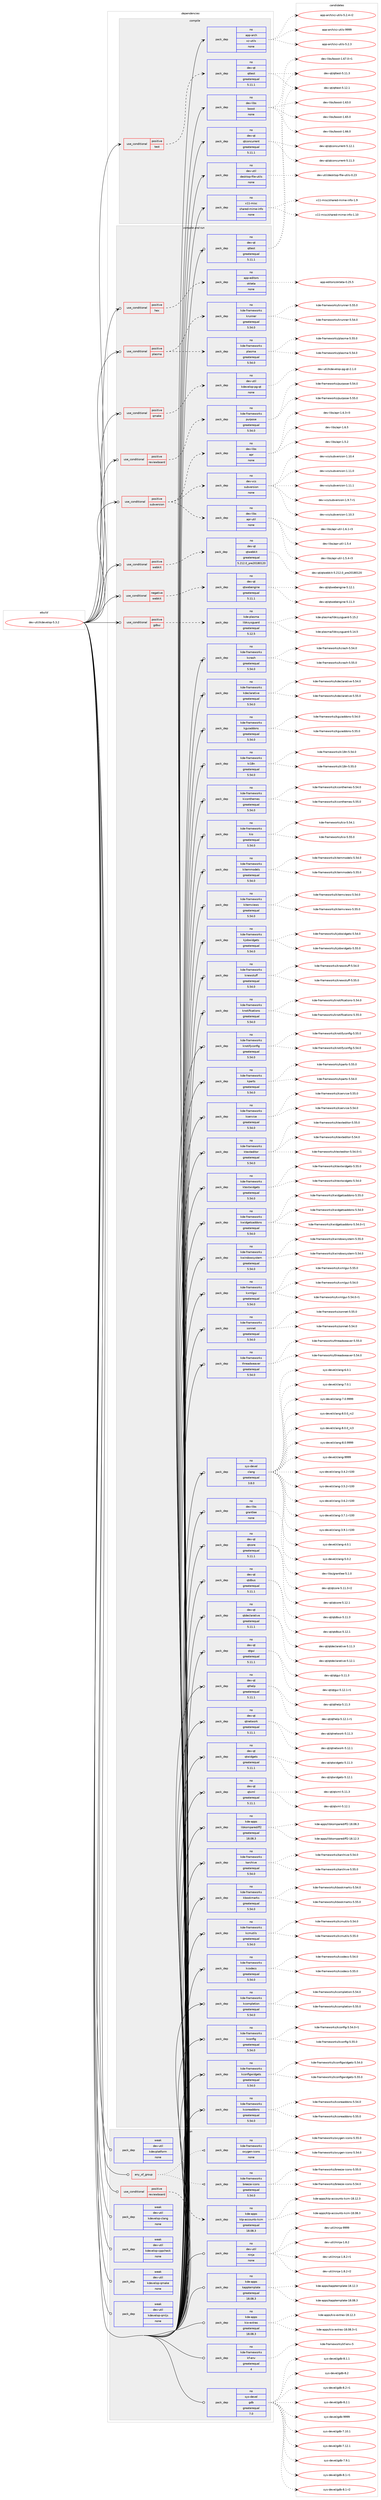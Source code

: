 digraph prolog {

# *************
# Graph options
# *************

newrank=true;
concentrate=true;
compound=true;
graph [rankdir=LR,fontname=Helvetica,fontsize=10,ranksep=1.5];#, ranksep=2.5, nodesep=0.2];
edge  [arrowhead=vee];
node  [fontname=Helvetica,fontsize=10];

# **********
# The ebuild
# **********

subgraph cluster_leftcol {
color=gray;
rank=same;
label=<<i>ebuild</i>>;
id [label="dev-util/kdevelop-5.3.2", color=red, width=4, href="../dev-util/kdevelop-5.3.2.svg"];
}

# ****************
# The dependencies
# ****************

subgraph cluster_midcol {
color=gray;
label=<<i>dependencies</i>>;
subgraph cluster_compile {
fillcolor="#eeeeee";
style=filled;
label=<<i>compile</i>>;
subgraph cond424601 {
dependency1546774 [label=<<TABLE BORDER="0" CELLBORDER="1" CELLSPACING="0" CELLPADDING="4"><TR><TD ROWSPAN="3" CELLPADDING="10">use_conditional</TD></TR><TR><TD>positive</TD></TR><TR><TD>test</TD></TR></TABLE>>, shape=none, color=red];
subgraph pack1098507 {
dependency1546775 [label=<<TABLE BORDER="0" CELLBORDER="1" CELLSPACING="0" CELLPADDING="4" WIDTH="220"><TR><TD ROWSPAN="6" CELLPADDING="30">pack_dep</TD></TR><TR><TD WIDTH="110">no</TD></TR><TR><TD>dev-qt</TD></TR><TR><TD>qttest</TD></TR><TR><TD>greaterequal</TD></TR><TR><TD>5.11.1</TD></TR></TABLE>>, shape=none, color=blue];
}
dependency1546774:e -> dependency1546775:w [weight=20,style="dashed",arrowhead="vee"];
}
id:e -> dependency1546774:w [weight=20,style="solid",arrowhead="vee"];
subgraph pack1098508 {
dependency1546776 [label=<<TABLE BORDER="0" CELLBORDER="1" CELLSPACING="0" CELLPADDING="4" WIDTH="220"><TR><TD ROWSPAN="6" CELLPADDING="30">pack_dep</TD></TR><TR><TD WIDTH="110">no</TD></TR><TR><TD>app-arch</TD></TR><TR><TD>xz-utils</TD></TR><TR><TD>none</TD></TR><TR><TD></TD></TR></TABLE>>, shape=none, color=blue];
}
id:e -> dependency1546776:w [weight=20,style="solid",arrowhead="vee"];
subgraph pack1098509 {
dependency1546777 [label=<<TABLE BORDER="0" CELLBORDER="1" CELLSPACING="0" CELLPADDING="4" WIDTH="220"><TR><TD ROWSPAN="6" CELLPADDING="30">pack_dep</TD></TR><TR><TD WIDTH="110">no</TD></TR><TR><TD>dev-libs</TD></TR><TR><TD>boost</TD></TR><TR><TD>none</TD></TR><TR><TD></TD></TR></TABLE>>, shape=none, color=blue];
}
id:e -> dependency1546777:w [weight=20,style="solid",arrowhead="vee"];
subgraph pack1098510 {
dependency1546778 [label=<<TABLE BORDER="0" CELLBORDER="1" CELLSPACING="0" CELLPADDING="4" WIDTH="220"><TR><TD ROWSPAN="6" CELLPADDING="30">pack_dep</TD></TR><TR><TD WIDTH="110">no</TD></TR><TR><TD>dev-qt</TD></TR><TR><TD>qtconcurrent</TD></TR><TR><TD>greaterequal</TD></TR><TR><TD>5.11.1</TD></TR></TABLE>>, shape=none, color=blue];
}
id:e -> dependency1546778:w [weight=20,style="solid",arrowhead="vee"];
subgraph pack1098511 {
dependency1546779 [label=<<TABLE BORDER="0" CELLBORDER="1" CELLSPACING="0" CELLPADDING="4" WIDTH="220"><TR><TD ROWSPAN="6" CELLPADDING="30">pack_dep</TD></TR><TR><TD WIDTH="110">no</TD></TR><TR><TD>dev-util</TD></TR><TR><TD>desktop-file-utils</TD></TR><TR><TD>none</TD></TR><TR><TD></TD></TR></TABLE>>, shape=none, color=blue];
}
id:e -> dependency1546779:w [weight=20,style="solid",arrowhead="vee"];
subgraph pack1098512 {
dependency1546780 [label=<<TABLE BORDER="0" CELLBORDER="1" CELLSPACING="0" CELLPADDING="4" WIDTH="220"><TR><TD ROWSPAN="6" CELLPADDING="30">pack_dep</TD></TR><TR><TD WIDTH="110">no</TD></TR><TR><TD>x11-misc</TD></TR><TR><TD>shared-mime-info</TD></TR><TR><TD>none</TD></TR><TR><TD></TD></TR></TABLE>>, shape=none, color=blue];
}
id:e -> dependency1546780:w [weight=20,style="solid",arrowhead="vee"];
}
subgraph cluster_compileandrun {
fillcolor="#eeeeee";
style=filled;
label=<<i>compile and run</i>>;
subgraph cond424602 {
dependency1546781 [label=<<TABLE BORDER="0" CELLBORDER="1" CELLSPACING="0" CELLPADDING="4"><TR><TD ROWSPAN="3" CELLPADDING="10">use_conditional</TD></TR><TR><TD>negative</TD></TR><TR><TD>webkit</TD></TR></TABLE>>, shape=none, color=red];
subgraph pack1098513 {
dependency1546782 [label=<<TABLE BORDER="0" CELLBORDER="1" CELLSPACING="0" CELLPADDING="4" WIDTH="220"><TR><TD ROWSPAN="6" CELLPADDING="30">pack_dep</TD></TR><TR><TD WIDTH="110">no</TD></TR><TR><TD>dev-qt</TD></TR><TR><TD>qtwebengine</TD></TR><TR><TD>greaterequal</TD></TR><TR><TD>5.11.1</TD></TR></TABLE>>, shape=none, color=blue];
}
dependency1546781:e -> dependency1546782:w [weight=20,style="dashed",arrowhead="vee"];
}
id:e -> dependency1546781:w [weight=20,style="solid",arrowhead="odotvee"];
subgraph cond424603 {
dependency1546783 [label=<<TABLE BORDER="0" CELLBORDER="1" CELLSPACING="0" CELLPADDING="4"><TR><TD ROWSPAN="3" CELLPADDING="10">use_conditional</TD></TR><TR><TD>positive</TD></TR><TR><TD>gdbui</TD></TR></TABLE>>, shape=none, color=red];
subgraph pack1098514 {
dependency1546784 [label=<<TABLE BORDER="0" CELLBORDER="1" CELLSPACING="0" CELLPADDING="4" WIDTH="220"><TR><TD ROWSPAN="6" CELLPADDING="30">pack_dep</TD></TR><TR><TD WIDTH="110">no</TD></TR><TR><TD>kde-plasma</TD></TR><TR><TD>libksysguard</TD></TR><TR><TD>greaterequal</TD></TR><TR><TD>5.12.5</TD></TR></TABLE>>, shape=none, color=blue];
}
dependency1546783:e -> dependency1546784:w [weight=20,style="dashed",arrowhead="vee"];
}
id:e -> dependency1546783:w [weight=20,style="solid",arrowhead="odotvee"];
subgraph cond424604 {
dependency1546785 [label=<<TABLE BORDER="0" CELLBORDER="1" CELLSPACING="0" CELLPADDING="4"><TR><TD ROWSPAN="3" CELLPADDING="10">use_conditional</TD></TR><TR><TD>positive</TD></TR><TR><TD>hex</TD></TR></TABLE>>, shape=none, color=red];
subgraph pack1098515 {
dependency1546786 [label=<<TABLE BORDER="0" CELLBORDER="1" CELLSPACING="0" CELLPADDING="4" WIDTH="220"><TR><TD ROWSPAN="6" CELLPADDING="30">pack_dep</TD></TR><TR><TD WIDTH="110">no</TD></TR><TR><TD>app-editors</TD></TR><TR><TD>okteta</TD></TR><TR><TD>none</TD></TR><TR><TD></TD></TR></TABLE>>, shape=none, color=blue];
}
dependency1546785:e -> dependency1546786:w [weight=20,style="dashed",arrowhead="vee"];
}
id:e -> dependency1546785:w [weight=20,style="solid",arrowhead="odotvee"];
subgraph cond424605 {
dependency1546787 [label=<<TABLE BORDER="0" CELLBORDER="1" CELLSPACING="0" CELLPADDING="4"><TR><TD ROWSPAN="3" CELLPADDING="10">use_conditional</TD></TR><TR><TD>positive</TD></TR><TR><TD>plasma</TD></TR></TABLE>>, shape=none, color=red];
subgraph pack1098516 {
dependency1546788 [label=<<TABLE BORDER="0" CELLBORDER="1" CELLSPACING="0" CELLPADDING="4" WIDTH="220"><TR><TD ROWSPAN="6" CELLPADDING="30">pack_dep</TD></TR><TR><TD WIDTH="110">no</TD></TR><TR><TD>kde-frameworks</TD></TR><TR><TD>krunner</TD></TR><TR><TD>greaterequal</TD></TR><TR><TD>5.54.0</TD></TR></TABLE>>, shape=none, color=blue];
}
dependency1546787:e -> dependency1546788:w [weight=20,style="dashed",arrowhead="vee"];
subgraph pack1098517 {
dependency1546789 [label=<<TABLE BORDER="0" CELLBORDER="1" CELLSPACING="0" CELLPADDING="4" WIDTH="220"><TR><TD ROWSPAN="6" CELLPADDING="30">pack_dep</TD></TR><TR><TD WIDTH="110">no</TD></TR><TR><TD>kde-frameworks</TD></TR><TR><TD>plasma</TD></TR><TR><TD>greaterequal</TD></TR><TR><TD>5.54.0</TD></TR></TABLE>>, shape=none, color=blue];
}
dependency1546787:e -> dependency1546789:w [weight=20,style="dashed",arrowhead="vee"];
}
id:e -> dependency1546787:w [weight=20,style="solid",arrowhead="odotvee"];
subgraph cond424606 {
dependency1546790 [label=<<TABLE BORDER="0" CELLBORDER="1" CELLSPACING="0" CELLPADDING="4"><TR><TD ROWSPAN="3" CELLPADDING="10">use_conditional</TD></TR><TR><TD>positive</TD></TR><TR><TD>qmake</TD></TR></TABLE>>, shape=none, color=red];
subgraph pack1098518 {
dependency1546791 [label=<<TABLE BORDER="0" CELLBORDER="1" CELLSPACING="0" CELLPADDING="4" WIDTH="220"><TR><TD ROWSPAN="6" CELLPADDING="30">pack_dep</TD></TR><TR><TD WIDTH="110">no</TD></TR><TR><TD>dev-util</TD></TR><TR><TD>kdevelop-pg-qt</TD></TR><TR><TD>none</TD></TR><TR><TD></TD></TR></TABLE>>, shape=none, color=blue];
}
dependency1546790:e -> dependency1546791:w [weight=20,style="dashed",arrowhead="vee"];
}
id:e -> dependency1546790:w [weight=20,style="solid",arrowhead="odotvee"];
subgraph cond424607 {
dependency1546792 [label=<<TABLE BORDER="0" CELLBORDER="1" CELLSPACING="0" CELLPADDING="4"><TR><TD ROWSPAN="3" CELLPADDING="10">use_conditional</TD></TR><TR><TD>positive</TD></TR><TR><TD>reviewboard</TD></TR></TABLE>>, shape=none, color=red];
subgraph pack1098519 {
dependency1546793 [label=<<TABLE BORDER="0" CELLBORDER="1" CELLSPACING="0" CELLPADDING="4" WIDTH="220"><TR><TD ROWSPAN="6" CELLPADDING="30">pack_dep</TD></TR><TR><TD WIDTH="110">no</TD></TR><TR><TD>kde-frameworks</TD></TR><TR><TD>purpose</TD></TR><TR><TD>greaterequal</TD></TR><TR><TD>5.54.0</TD></TR></TABLE>>, shape=none, color=blue];
}
dependency1546792:e -> dependency1546793:w [weight=20,style="dashed",arrowhead="vee"];
}
id:e -> dependency1546792:w [weight=20,style="solid",arrowhead="odotvee"];
subgraph cond424608 {
dependency1546794 [label=<<TABLE BORDER="0" CELLBORDER="1" CELLSPACING="0" CELLPADDING="4"><TR><TD ROWSPAN="3" CELLPADDING="10">use_conditional</TD></TR><TR><TD>positive</TD></TR><TR><TD>subversion</TD></TR></TABLE>>, shape=none, color=red];
subgraph pack1098520 {
dependency1546795 [label=<<TABLE BORDER="0" CELLBORDER="1" CELLSPACING="0" CELLPADDING="4" WIDTH="220"><TR><TD ROWSPAN="6" CELLPADDING="30">pack_dep</TD></TR><TR><TD WIDTH="110">no</TD></TR><TR><TD>dev-libs</TD></TR><TR><TD>apr</TD></TR><TR><TD>none</TD></TR><TR><TD></TD></TR></TABLE>>, shape=none, color=blue];
}
dependency1546794:e -> dependency1546795:w [weight=20,style="dashed",arrowhead="vee"];
subgraph pack1098521 {
dependency1546796 [label=<<TABLE BORDER="0" CELLBORDER="1" CELLSPACING="0" CELLPADDING="4" WIDTH="220"><TR><TD ROWSPAN="6" CELLPADDING="30">pack_dep</TD></TR><TR><TD WIDTH="110">no</TD></TR><TR><TD>dev-libs</TD></TR><TR><TD>apr-util</TD></TR><TR><TD>none</TD></TR><TR><TD></TD></TR></TABLE>>, shape=none, color=blue];
}
dependency1546794:e -> dependency1546796:w [weight=20,style="dashed",arrowhead="vee"];
subgraph pack1098522 {
dependency1546797 [label=<<TABLE BORDER="0" CELLBORDER="1" CELLSPACING="0" CELLPADDING="4" WIDTH="220"><TR><TD ROWSPAN="6" CELLPADDING="30">pack_dep</TD></TR><TR><TD WIDTH="110">no</TD></TR><TR><TD>dev-vcs</TD></TR><TR><TD>subversion</TD></TR><TR><TD>none</TD></TR><TR><TD></TD></TR></TABLE>>, shape=none, color=blue];
}
dependency1546794:e -> dependency1546797:w [weight=20,style="dashed",arrowhead="vee"];
}
id:e -> dependency1546794:w [weight=20,style="solid",arrowhead="odotvee"];
subgraph cond424609 {
dependency1546798 [label=<<TABLE BORDER="0" CELLBORDER="1" CELLSPACING="0" CELLPADDING="4"><TR><TD ROWSPAN="3" CELLPADDING="10">use_conditional</TD></TR><TR><TD>positive</TD></TR><TR><TD>webkit</TD></TR></TABLE>>, shape=none, color=red];
subgraph pack1098523 {
dependency1546799 [label=<<TABLE BORDER="0" CELLBORDER="1" CELLSPACING="0" CELLPADDING="4" WIDTH="220"><TR><TD ROWSPAN="6" CELLPADDING="30">pack_dep</TD></TR><TR><TD WIDTH="110">no</TD></TR><TR><TD>dev-qt</TD></TR><TR><TD>qtwebkit</TD></TR><TR><TD>greaterequal</TD></TR><TR><TD>5.212.0_pre20180120</TD></TR></TABLE>>, shape=none, color=blue];
}
dependency1546798:e -> dependency1546799:w [weight=20,style="dashed",arrowhead="vee"];
}
id:e -> dependency1546798:w [weight=20,style="solid",arrowhead="odotvee"];
subgraph pack1098524 {
dependency1546800 [label=<<TABLE BORDER="0" CELLBORDER="1" CELLSPACING="0" CELLPADDING="4" WIDTH="220"><TR><TD ROWSPAN="6" CELLPADDING="30">pack_dep</TD></TR><TR><TD WIDTH="110">no</TD></TR><TR><TD>dev-libs</TD></TR><TR><TD>grantlee</TD></TR><TR><TD>none</TD></TR><TR><TD></TD></TR></TABLE>>, shape=none, color=blue];
}
id:e -> dependency1546800:w [weight=20,style="solid",arrowhead="odotvee"];
subgraph pack1098525 {
dependency1546801 [label=<<TABLE BORDER="0" CELLBORDER="1" CELLSPACING="0" CELLPADDING="4" WIDTH="220"><TR><TD ROWSPAN="6" CELLPADDING="30">pack_dep</TD></TR><TR><TD WIDTH="110">no</TD></TR><TR><TD>dev-qt</TD></TR><TR><TD>qtcore</TD></TR><TR><TD>greaterequal</TD></TR><TR><TD>5.11.1</TD></TR></TABLE>>, shape=none, color=blue];
}
id:e -> dependency1546801:w [weight=20,style="solid",arrowhead="odotvee"];
subgraph pack1098526 {
dependency1546802 [label=<<TABLE BORDER="0" CELLBORDER="1" CELLSPACING="0" CELLPADDING="4" WIDTH="220"><TR><TD ROWSPAN="6" CELLPADDING="30">pack_dep</TD></TR><TR><TD WIDTH="110">no</TD></TR><TR><TD>dev-qt</TD></TR><TR><TD>qtdbus</TD></TR><TR><TD>greaterequal</TD></TR><TR><TD>5.11.1</TD></TR></TABLE>>, shape=none, color=blue];
}
id:e -> dependency1546802:w [weight=20,style="solid",arrowhead="odotvee"];
subgraph pack1098527 {
dependency1546803 [label=<<TABLE BORDER="0" CELLBORDER="1" CELLSPACING="0" CELLPADDING="4" WIDTH="220"><TR><TD ROWSPAN="6" CELLPADDING="30">pack_dep</TD></TR><TR><TD WIDTH="110">no</TD></TR><TR><TD>dev-qt</TD></TR><TR><TD>qtdeclarative</TD></TR><TR><TD>greaterequal</TD></TR><TR><TD>5.11.1</TD></TR></TABLE>>, shape=none, color=blue];
}
id:e -> dependency1546803:w [weight=20,style="solid",arrowhead="odotvee"];
subgraph pack1098528 {
dependency1546804 [label=<<TABLE BORDER="0" CELLBORDER="1" CELLSPACING="0" CELLPADDING="4" WIDTH="220"><TR><TD ROWSPAN="6" CELLPADDING="30">pack_dep</TD></TR><TR><TD WIDTH="110">no</TD></TR><TR><TD>dev-qt</TD></TR><TR><TD>qtgui</TD></TR><TR><TD>greaterequal</TD></TR><TR><TD>5.11.1</TD></TR></TABLE>>, shape=none, color=blue];
}
id:e -> dependency1546804:w [weight=20,style="solid",arrowhead="odotvee"];
subgraph pack1098529 {
dependency1546805 [label=<<TABLE BORDER="0" CELLBORDER="1" CELLSPACING="0" CELLPADDING="4" WIDTH="220"><TR><TD ROWSPAN="6" CELLPADDING="30">pack_dep</TD></TR><TR><TD WIDTH="110">no</TD></TR><TR><TD>dev-qt</TD></TR><TR><TD>qthelp</TD></TR><TR><TD>greaterequal</TD></TR><TR><TD>5.11.1</TD></TR></TABLE>>, shape=none, color=blue];
}
id:e -> dependency1546805:w [weight=20,style="solid",arrowhead="odotvee"];
subgraph pack1098530 {
dependency1546806 [label=<<TABLE BORDER="0" CELLBORDER="1" CELLSPACING="0" CELLPADDING="4" WIDTH="220"><TR><TD ROWSPAN="6" CELLPADDING="30">pack_dep</TD></TR><TR><TD WIDTH="110">no</TD></TR><TR><TD>dev-qt</TD></TR><TR><TD>qtnetwork</TD></TR><TR><TD>greaterequal</TD></TR><TR><TD>5.11.1</TD></TR></TABLE>>, shape=none, color=blue];
}
id:e -> dependency1546806:w [weight=20,style="solid",arrowhead="odotvee"];
subgraph pack1098531 {
dependency1546807 [label=<<TABLE BORDER="0" CELLBORDER="1" CELLSPACING="0" CELLPADDING="4" WIDTH="220"><TR><TD ROWSPAN="6" CELLPADDING="30">pack_dep</TD></TR><TR><TD WIDTH="110">no</TD></TR><TR><TD>dev-qt</TD></TR><TR><TD>qttest</TD></TR><TR><TD>greaterequal</TD></TR><TR><TD>5.11.1</TD></TR></TABLE>>, shape=none, color=blue];
}
id:e -> dependency1546807:w [weight=20,style="solid",arrowhead="odotvee"];
subgraph pack1098532 {
dependency1546808 [label=<<TABLE BORDER="0" CELLBORDER="1" CELLSPACING="0" CELLPADDING="4" WIDTH="220"><TR><TD ROWSPAN="6" CELLPADDING="30">pack_dep</TD></TR><TR><TD WIDTH="110">no</TD></TR><TR><TD>dev-qt</TD></TR><TR><TD>qtwidgets</TD></TR><TR><TD>greaterequal</TD></TR><TR><TD>5.11.1</TD></TR></TABLE>>, shape=none, color=blue];
}
id:e -> dependency1546808:w [weight=20,style="solid",arrowhead="odotvee"];
subgraph pack1098533 {
dependency1546809 [label=<<TABLE BORDER="0" CELLBORDER="1" CELLSPACING="0" CELLPADDING="4" WIDTH="220"><TR><TD ROWSPAN="6" CELLPADDING="30">pack_dep</TD></TR><TR><TD WIDTH="110">no</TD></TR><TR><TD>dev-qt</TD></TR><TR><TD>qtxml</TD></TR><TR><TD>greaterequal</TD></TR><TR><TD>5.11.1</TD></TR></TABLE>>, shape=none, color=blue];
}
id:e -> dependency1546809:w [weight=20,style="solid",arrowhead="odotvee"];
subgraph pack1098534 {
dependency1546810 [label=<<TABLE BORDER="0" CELLBORDER="1" CELLSPACING="0" CELLPADDING="4" WIDTH="220"><TR><TD ROWSPAN="6" CELLPADDING="30">pack_dep</TD></TR><TR><TD WIDTH="110">no</TD></TR><TR><TD>kde-apps</TD></TR><TR><TD>libkomparediff2</TD></TR><TR><TD>greaterequal</TD></TR><TR><TD>18.08.3</TD></TR></TABLE>>, shape=none, color=blue];
}
id:e -> dependency1546810:w [weight=20,style="solid",arrowhead="odotvee"];
subgraph pack1098535 {
dependency1546811 [label=<<TABLE BORDER="0" CELLBORDER="1" CELLSPACING="0" CELLPADDING="4" WIDTH="220"><TR><TD ROWSPAN="6" CELLPADDING="30">pack_dep</TD></TR><TR><TD WIDTH="110">no</TD></TR><TR><TD>kde-frameworks</TD></TR><TR><TD>karchive</TD></TR><TR><TD>greaterequal</TD></TR><TR><TD>5.54.0</TD></TR></TABLE>>, shape=none, color=blue];
}
id:e -> dependency1546811:w [weight=20,style="solid",arrowhead="odotvee"];
subgraph pack1098536 {
dependency1546812 [label=<<TABLE BORDER="0" CELLBORDER="1" CELLSPACING="0" CELLPADDING="4" WIDTH="220"><TR><TD ROWSPAN="6" CELLPADDING="30">pack_dep</TD></TR><TR><TD WIDTH="110">no</TD></TR><TR><TD>kde-frameworks</TD></TR><TR><TD>kbookmarks</TD></TR><TR><TD>greaterequal</TD></TR><TR><TD>5.54.0</TD></TR></TABLE>>, shape=none, color=blue];
}
id:e -> dependency1546812:w [weight=20,style="solid",arrowhead="odotvee"];
subgraph pack1098537 {
dependency1546813 [label=<<TABLE BORDER="0" CELLBORDER="1" CELLSPACING="0" CELLPADDING="4" WIDTH="220"><TR><TD ROWSPAN="6" CELLPADDING="30">pack_dep</TD></TR><TR><TD WIDTH="110">no</TD></TR><TR><TD>kde-frameworks</TD></TR><TR><TD>kcmutils</TD></TR><TR><TD>greaterequal</TD></TR><TR><TD>5.54.0</TD></TR></TABLE>>, shape=none, color=blue];
}
id:e -> dependency1546813:w [weight=20,style="solid",arrowhead="odotvee"];
subgraph pack1098538 {
dependency1546814 [label=<<TABLE BORDER="0" CELLBORDER="1" CELLSPACING="0" CELLPADDING="4" WIDTH="220"><TR><TD ROWSPAN="6" CELLPADDING="30">pack_dep</TD></TR><TR><TD WIDTH="110">no</TD></TR><TR><TD>kde-frameworks</TD></TR><TR><TD>kcodecs</TD></TR><TR><TD>greaterequal</TD></TR><TR><TD>5.54.0</TD></TR></TABLE>>, shape=none, color=blue];
}
id:e -> dependency1546814:w [weight=20,style="solid",arrowhead="odotvee"];
subgraph pack1098539 {
dependency1546815 [label=<<TABLE BORDER="0" CELLBORDER="1" CELLSPACING="0" CELLPADDING="4" WIDTH="220"><TR><TD ROWSPAN="6" CELLPADDING="30">pack_dep</TD></TR><TR><TD WIDTH="110">no</TD></TR><TR><TD>kde-frameworks</TD></TR><TR><TD>kcompletion</TD></TR><TR><TD>greaterequal</TD></TR><TR><TD>5.54.0</TD></TR></TABLE>>, shape=none, color=blue];
}
id:e -> dependency1546815:w [weight=20,style="solid",arrowhead="odotvee"];
subgraph pack1098540 {
dependency1546816 [label=<<TABLE BORDER="0" CELLBORDER="1" CELLSPACING="0" CELLPADDING="4" WIDTH="220"><TR><TD ROWSPAN="6" CELLPADDING="30">pack_dep</TD></TR><TR><TD WIDTH="110">no</TD></TR><TR><TD>kde-frameworks</TD></TR><TR><TD>kconfig</TD></TR><TR><TD>greaterequal</TD></TR><TR><TD>5.54.0</TD></TR></TABLE>>, shape=none, color=blue];
}
id:e -> dependency1546816:w [weight=20,style="solid",arrowhead="odotvee"];
subgraph pack1098541 {
dependency1546817 [label=<<TABLE BORDER="0" CELLBORDER="1" CELLSPACING="0" CELLPADDING="4" WIDTH="220"><TR><TD ROWSPAN="6" CELLPADDING="30">pack_dep</TD></TR><TR><TD WIDTH="110">no</TD></TR><TR><TD>kde-frameworks</TD></TR><TR><TD>kconfigwidgets</TD></TR><TR><TD>greaterequal</TD></TR><TR><TD>5.54.0</TD></TR></TABLE>>, shape=none, color=blue];
}
id:e -> dependency1546817:w [weight=20,style="solid",arrowhead="odotvee"];
subgraph pack1098542 {
dependency1546818 [label=<<TABLE BORDER="0" CELLBORDER="1" CELLSPACING="0" CELLPADDING="4" WIDTH="220"><TR><TD ROWSPAN="6" CELLPADDING="30">pack_dep</TD></TR><TR><TD WIDTH="110">no</TD></TR><TR><TD>kde-frameworks</TD></TR><TR><TD>kcoreaddons</TD></TR><TR><TD>greaterequal</TD></TR><TR><TD>5.54.0</TD></TR></TABLE>>, shape=none, color=blue];
}
id:e -> dependency1546818:w [weight=20,style="solid",arrowhead="odotvee"];
subgraph pack1098543 {
dependency1546819 [label=<<TABLE BORDER="0" CELLBORDER="1" CELLSPACING="0" CELLPADDING="4" WIDTH="220"><TR><TD ROWSPAN="6" CELLPADDING="30">pack_dep</TD></TR><TR><TD WIDTH="110">no</TD></TR><TR><TD>kde-frameworks</TD></TR><TR><TD>kcrash</TD></TR><TR><TD>greaterequal</TD></TR><TR><TD>5.54.0</TD></TR></TABLE>>, shape=none, color=blue];
}
id:e -> dependency1546819:w [weight=20,style="solid",arrowhead="odotvee"];
subgraph pack1098544 {
dependency1546820 [label=<<TABLE BORDER="0" CELLBORDER="1" CELLSPACING="0" CELLPADDING="4" WIDTH="220"><TR><TD ROWSPAN="6" CELLPADDING="30">pack_dep</TD></TR><TR><TD WIDTH="110">no</TD></TR><TR><TD>kde-frameworks</TD></TR><TR><TD>kdeclarative</TD></TR><TR><TD>greaterequal</TD></TR><TR><TD>5.54.0</TD></TR></TABLE>>, shape=none, color=blue];
}
id:e -> dependency1546820:w [weight=20,style="solid",arrowhead="odotvee"];
subgraph pack1098545 {
dependency1546821 [label=<<TABLE BORDER="0" CELLBORDER="1" CELLSPACING="0" CELLPADDING="4" WIDTH="220"><TR><TD ROWSPAN="6" CELLPADDING="30">pack_dep</TD></TR><TR><TD WIDTH="110">no</TD></TR><TR><TD>kde-frameworks</TD></TR><TR><TD>kguiaddons</TD></TR><TR><TD>greaterequal</TD></TR><TR><TD>5.54.0</TD></TR></TABLE>>, shape=none, color=blue];
}
id:e -> dependency1546821:w [weight=20,style="solid",arrowhead="odotvee"];
subgraph pack1098546 {
dependency1546822 [label=<<TABLE BORDER="0" CELLBORDER="1" CELLSPACING="0" CELLPADDING="4" WIDTH="220"><TR><TD ROWSPAN="6" CELLPADDING="30">pack_dep</TD></TR><TR><TD WIDTH="110">no</TD></TR><TR><TD>kde-frameworks</TD></TR><TR><TD>ki18n</TD></TR><TR><TD>greaterequal</TD></TR><TR><TD>5.54.0</TD></TR></TABLE>>, shape=none, color=blue];
}
id:e -> dependency1546822:w [weight=20,style="solid",arrowhead="odotvee"];
subgraph pack1098547 {
dependency1546823 [label=<<TABLE BORDER="0" CELLBORDER="1" CELLSPACING="0" CELLPADDING="4" WIDTH="220"><TR><TD ROWSPAN="6" CELLPADDING="30">pack_dep</TD></TR><TR><TD WIDTH="110">no</TD></TR><TR><TD>kde-frameworks</TD></TR><TR><TD>kiconthemes</TD></TR><TR><TD>greaterequal</TD></TR><TR><TD>5.54.0</TD></TR></TABLE>>, shape=none, color=blue];
}
id:e -> dependency1546823:w [weight=20,style="solid",arrowhead="odotvee"];
subgraph pack1098548 {
dependency1546824 [label=<<TABLE BORDER="0" CELLBORDER="1" CELLSPACING="0" CELLPADDING="4" WIDTH="220"><TR><TD ROWSPAN="6" CELLPADDING="30">pack_dep</TD></TR><TR><TD WIDTH="110">no</TD></TR><TR><TD>kde-frameworks</TD></TR><TR><TD>kio</TD></TR><TR><TD>greaterequal</TD></TR><TR><TD>5.54.0</TD></TR></TABLE>>, shape=none, color=blue];
}
id:e -> dependency1546824:w [weight=20,style="solid",arrowhead="odotvee"];
subgraph pack1098549 {
dependency1546825 [label=<<TABLE BORDER="0" CELLBORDER="1" CELLSPACING="0" CELLPADDING="4" WIDTH="220"><TR><TD ROWSPAN="6" CELLPADDING="30">pack_dep</TD></TR><TR><TD WIDTH="110">no</TD></TR><TR><TD>kde-frameworks</TD></TR><TR><TD>kitemmodels</TD></TR><TR><TD>greaterequal</TD></TR><TR><TD>5.54.0</TD></TR></TABLE>>, shape=none, color=blue];
}
id:e -> dependency1546825:w [weight=20,style="solid",arrowhead="odotvee"];
subgraph pack1098550 {
dependency1546826 [label=<<TABLE BORDER="0" CELLBORDER="1" CELLSPACING="0" CELLPADDING="4" WIDTH="220"><TR><TD ROWSPAN="6" CELLPADDING="30">pack_dep</TD></TR><TR><TD WIDTH="110">no</TD></TR><TR><TD>kde-frameworks</TD></TR><TR><TD>kitemviews</TD></TR><TR><TD>greaterequal</TD></TR><TR><TD>5.54.0</TD></TR></TABLE>>, shape=none, color=blue];
}
id:e -> dependency1546826:w [weight=20,style="solid",arrowhead="odotvee"];
subgraph pack1098551 {
dependency1546827 [label=<<TABLE BORDER="0" CELLBORDER="1" CELLSPACING="0" CELLPADDING="4" WIDTH="220"><TR><TD ROWSPAN="6" CELLPADDING="30">pack_dep</TD></TR><TR><TD WIDTH="110">no</TD></TR><TR><TD>kde-frameworks</TD></TR><TR><TD>kjobwidgets</TD></TR><TR><TD>greaterequal</TD></TR><TR><TD>5.54.0</TD></TR></TABLE>>, shape=none, color=blue];
}
id:e -> dependency1546827:w [weight=20,style="solid",arrowhead="odotvee"];
subgraph pack1098552 {
dependency1546828 [label=<<TABLE BORDER="0" CELLBORDER="1" CELLSPACING="0" CELLPADDING="4" WIDTH="220"><TR><TD ROWSPAN="6" CELLPADDING="30">pack_dep</TD></TR><TR><TD WIDTH="110">no</TD></TR><TR><TD>kde-frameworks</TD></TR><TR><TD>knewstuff</TD></TR><TR><TD>greaterequal</TD></TR><TR><TD>5.54.0</TD></TR></TABLE>>, shape=none, color=blue];
}
id:e -> dependency1546828:w [weight=20,style="solid",arrowhead="odotvee"];
subgraph pack1098553 {
dependency1546829 [label=<<TABLE BORDER="0" CELLBORDER="1" CELLSPACING="0" CELLPADDING="4" WIDTH="220"><TR><TD ROWSPAN="6" CELLPADDING="30">pack_dep</TD></TR><TR><TD WIDTH="110">no</TD></TR><TR><TD>kde-frameworks</TD></TR><TR><TD>knotifications</TD></TR><TR><TD>greaterequal</TD></TR><TR><TD>5.54.0</TD></TR></TABLE>>, shape=none, color=blue];
}
id:e -> dependency1546829:w [weight=20,style="solid",arrowhead="odotvee"];
subgraph pack1098554 {
dependency1546830 [label=<<TABLE BORDER="0" CELLBORDER="1" CELLSPACING="0" CELLPADDING="4" WIDTH="220"><TR><TD ROWSPAN="6" CELLPADDING="30">pack_dep</TD></TR><TR><TD WIDTH="110">no</TD></TR><TR><TD>kde-frameworks</TD></TR><TR><TD>knotifyconfig</TD></TR><TR><TD>greaterequal</TD></TR><TR><TD>5.54.0</TD></TR></TABLE>>, shape=none, color=blue];
}
id:e -> dependency1546830:w [weight=20,style="solid",arrowhead="odotvee"];
subgraph pack1098555 {
dependency1546831 [label=<<TABLE BORDER="0" CELLBORDER="1" CELLSPACING="0" CELLPADDING="4" WIDTH="220"><TR><TD ROWSPAN="6" CELLPADDING="30">pack_dep</TD></TR><TR><TD WIDTH="110">no</TD></TR><TR><TD>kde-frameworks</TD></TR><TR><TD>kparts</TD></TR><TR><TD>greaterequal</TD></TR><TR><TD>5.54.0</TD></TR></TABLE>>, shape=none, color=blue];
}
id:e -> dependency1546831:w [weight=20,style="solid",arrowhead="odotvee"];
subgraph pack1098556 {
dependency1546832 [label=<<TABLE BORDER="0" CELLBORDER="1" CELLSPACING="0" CELLPADDING="4" WIDTH="220"><TR><TD ROWSPAN="6" CELLPADDING="30">pack_dep</TD></TR><TR><TD WIDTH="110">no</TD></TR><TR><TD>kde-frameworks</TD></TR><TR><TD>kservice</TD></TR><TR><TD>greaterequal</TD></TR><TR><TD>5.54.0</TD></TR></TABLE>>, shape=none, color=blue];
}
id:e -> dependency1546832:w [weight=20,style="solid",arrowhead="odotvee"];
subgraph pack1098557 {
dependency1546833 [label=<<TABLE BORDER="0" CELLBORDER="1" CELLSPACING="0" CELLPADDING="4" WIDTH="220"><TR><TD ROWSPAN="6" CELLPADDING="30">pack_dep</TD></TR><TR><TD WIDTH="110">no</TD></TR><TR><TD>kde-frameworks</TD></TR><TR><TD>ktexteditor</TD></TR><TR><TD>greaterequal</TD></TR><TR><TD>5.54.0</TD></TR></TABLE>>, shape=none, color=blue];
}
id:e -> dependency1546833:w [weight=20,style="solid",arrowhead="odotvee"];
subgraph pack1098558 {
dependency1546834 [label=<<TABLE BORDER="0" CELLBORDER="1" CELLSPACING="0" CELLPADDING="4" WIDTH="220"><TR><TD ROWSPAN="6" CELLPADDING="30">pack_dep</TD></TR><TR><TD WIDTH="110">no</TD></TR><TR><TD>kde-frameworks</TD></TR><TR><TD>ktextwidgets</TD></TR><TR><TD>greaterequal</TD></TR><TR><TD>5.54.0</TD></TR></TABLE>>, shape=none, color=blue];
}
id:e -> dependency1546834:w [weight=20,style="solid",arrowhead="odotvee"];
subgraph pack1098559 {
dependency1546835 [label=<<TABLE BORDER="0" CELLBORDER="1" CELLSPACING="0" CELLPADDING="4" WIDTH="220"><TR><TD ROWSPAN="6" CELLPADDING="30">pack_dep</TD></TR><TR><TD WIDTH="110">no</TD></TR><TR><TD>kde-frameworks</TD></TR><TR><TD>kwidgetsaddons</TD></TR><TR><TD>greaterequal</TD></TR><TR><TD>5.54.0</TD></TR></TABLE>>, shape=none, color=blue];
}
id:e -> dependency1546835:w [weight=20,style="solid",arrowhead="odotvee"];
subgraph pack1098560 {
dependency1546836 [label=<<TABLE BORDER="0" CELLBORDER="1" CELLSPACING="0" CELLPADDING="4" WIDTH="220"><TR><TD ROWSPAN="6" CELLPADDING="30">pack_dep</TD></TR><TR><TD WIDTH="110">no</TD></TR><TR><TD>kde-frameworks</TD></TR><TR><TD>kwindowsystem</TD></TR><TR><TD>greaterequal</TD></TR><TR><TD>5.54.0</TD></TR></TABLE>>, shape=none, color=blue];
}
id:e -> dependency1546836:w [weight=20,style="solid",arrowhead="odotvee"];
subgraph pack1098561 {
dependency1546837 [label=<<TABLE BORDER="0" CELLBORDER="1" CELLSPACING="0" CELLPADDING="4" WIDTH="220"><TR><TD ROWSPAN="6" CELLPADDING="30">pack_dep</TD></TR><TR><TD WIDTH="110">no</TD></TR><TR><TD>kde-frameworks</TD></TR><TR><TD>kxmlgui</TD></TR><TR><TD>greaterequal</TD></TR><TR><TD>5.54.0</TD></TR></TABLE>>, shape=none, color=blue];
}
id:e -> dependency1546837:w [weight=20,style="solid",arrowhead="odotvee"];
subgraph pack1098562 {
dependency1546838 [label=<<TABLE BORDER="0" CELLBORDER="1" CELLSPACING="0" CELLPADDING="4" WIDTH="220"><TR><TD ROWSPAN="6" CELLPADDING="30">pack_dep</TD></TR><TR><TD WIDTH="110">no</TD></TR><TR><TD>kde-frameworks</TD></TR><TR><TD>sonnet</TD></TR><TR><TD>greaterequal</TD></TR><TR><TD>5.54.0</TD></TR></TABLE>>, shape=none, color=blue];
}
id:e -> dependency1546838:w [weight=20,style="solid",arrowhead="odotvee"];
subgraph pack1098563 {
dependency1546839 [label=<<TABLE BORDER="0" CELLBORDER="1" CELLSPACING="0" CELLPADDING="4" WIDTH="220"><TR><TD ROWSPAN="6" CELLPADDING="30">pack_dep</TD></TR><TR><TD WIDTH="110">no</TD></TR><TR><TD>kde-frameworks</TD></TR><TR><TD>threadweaver</TD></TR><TR><TD>greaterequal</TD></TR><TR><TD>5.54.0</TD></TR></TABLE>>, shape=none, color=blue];
}
id:e -> dependency1546839:w [weight=20,style="solid",arrowhead="odotvee"];
subgraph pack1098564 {
dependency1546840 [label=<<TABLE BORDER="0" CELLBORDER="1" CELLSPACING="0" CELLPADDING="4" WIDTH="220"><TR><TD ROWSPAN="6" CELLPADDING="30">pack_dep</TD></TR><TR><TD WIDTH="110">no</TD></TR><TR><TD>sys-devel</TD></TR><TR><TD>clang</TD></TR><TR><TD>greaterequal</TD></TR><TR><TD>3.8.0</TD></TR></TABLE>>, shape=none, color=blue];
}
id:e -> dependency1546840:w [weight=20,style="solid",arrowhead="odotvee"];
}
subgraph cluster_run {
fillcolor="#eeeeee";
style=filled;
label=<<i>run</i>>;
subgraph any23073 {
dependency1546841 [label=<<TABLE BORDER="0" CELLBORDER="1" CELLSPACING="0" CELLPADDING="4"><TR><TD CELLPADDING="10">any_of_group</TD></TR></TABLE>>, shape=none, color=red];subgraph pack1098565 {
dependency1546842 [label=<<TABLE BORDER="0" CELLBORDER="1" CELLSPACING="0" CELLPADDING="4" WIDTH="220"><TR><TD ROWSPAN="6" CELLPADDING="30">pack_dep</TD></TR><TR><TD WIDTH="110">no</TD></TR><TR><TD>kde-frameworks</TD></TR><TR><TD>breeze-icons</TD></TR><TR><TD>greaterequal</TD></TR><TR><TD>5.54.0</TD></TR></TABLE>>, shape=none, color=blue];
}
dependency1546841:e -> dependency1546842:w [weight=20,style="dotted",arrowhead="oinv"];
subgraph pack1098566 {
dependency1546843 [label=<<TABLE BORDER="0" CELLBORDER="1" CELLSPACING="0" CELLPADDING="4" WIDTH="220"><TR><TD ROWSPAN="6" CELLPADDING="30">pack_dep</TD></TR><TR><TD WIDTH="110">no</TD></TR><TR><TD>kde-frameworks</TD></TR><TR><TD>oxygen-icons</TD></TR><TR><TD>none</TD></TR><TR><TD></TD></TR></TABLE>>, shape=none, color=blue];
}
dependency1546841:e -> dependency1546843:w [weight=20,style="dotted",arrowhead="oinv"];
}
id:e -> dependency1546841:w [weight=20,style="solid",arrowhead="odot"];
subgraph cond424610 {
dependency1546844 [label=<<TABLE BORDER="0" CELLBORDER="1" CELLSPACING="0" CELLPADDING="4"><TR><TD ROWSPAN="3" CELLPADDING="10">use_conditional</TD></TR><TR><TD>positive</TD></TR><TR><TD>reviewboard</TD></TR></TABLE>>, shape=none, color=red];
subgraph pack1098567 {
dependency1546845 [label=<<TABLE BORDER="0" CELLBORDER="1" CELLSPACING="0" CELLPADDING="4" WIDTH="220"><TR><TD ROWSPAN="6" CELLPADDING="30">pack_dep</TD></TR><TR><TD WIDTH="110">no</TD></TR><TR><TD>kde-apps</TD></TR><TR><TD>ktp-accounts-kcm</TD></TR><TR><TD>greaterequal</TD></TR><TR><TD>18.08.3</TD></TR></TABLE>>, shape=none, color=blue];
}
dependency1546844:e -> dependency1546845:w [weight=20,style="dashed",arrowhead="vee"];
}
id:e -> dependency1546844:w [weight=20,style="solid",arrowhead="odot"];
subgraph pack1098568 {
dependency1546846 [label=<<TABLE BORDER="0" CELLBORDER="1" CELLSPACING="0" CELLPADDING="4" WIDTH="220"><TR><TD ROWSPAN="6" CELLPADDING="30">pack_dep</TD></TR><TR><TD WIDTH="110">no</TD></TR><TR><TD>dev-util</TD></TR><TR><TD>ninja</TD></TR><TR><TD>none</TD></TR><TR><TD></TD></TR></TABLE>>, shape=none, color=blue];
}
id:e -> dependency1546846:w [weight=20,style="solid",arrowhead="odot"];
subgraph pack1098569 {
dependency1546847 [label=<<TABLE BORDER="0" CELLBORDER="1" CELLSPACING="0" CELLPADDING="4" WIDTH="220"><TR><TD ROWSPAN="6" CELLPADDING="30">pack_dep</TD></TR><TR><TD WIDTH="110">no</TD></TR><TR><TD>kde-apps</TD></TR><TR><TD>kapptemplate</TD></TR><TR><TD>greaterequal</TD></TR><TR><TD>18.08.3</TD></TR></TABLE>>, shape=none, color=blue];
}
id:e -> dependency1546847:w [weight=20,style="solid",arrowhead="odot"];
subgraph pack1098570 {
dependency1546848 [label=<<TABLE BORDER="0" CELLBORDER="1" CELLSPACING="0" CELLPADDING="4" WIDTH="220"><TR><TD ROWSPAN="6" CELLPADDING="30">pack_dep</TD></TR><TR><TD WIDTH="110">no</TD></TR><TR><TD>kde-apps</TD></TR><TR><TD>kio-extras</TD></TR><TR><TD>greaterequal</TD></TR><TR><TD>18.08.3</TD></TR></TABLE>>, shape=none, color=blue];
}
id:e -> dependency1546848:w [weight=20,style="solid",arrowhead="odot"];
subgraph pack1098571 {
dependency1546849 [label=<<TABLE BORDER="0" CELLBORDER="1" CELLSPACING="0" CELLPADDING="4" WIDTH="220"><TR><TD ROWSPAN="6" CELLPADDING="30">pack_dep</TD></TR><TR><TD WIDTH="110">no</TD></TR><TR><TD>kde-frameworks</TD></TR><TR><TD>kf-env</TD></TR><TR><TD>greaterequal</TD></TR><TR><TD>4</TD></TR></TABLE>>, shape=none, color=blue];
}
id:e -> dependency1546849:w [weight=20,style="solid",arrowhead="odot"];
subgraph pack1098572 {
dependency1546850 [label=<<TABLE BORDER="0" CELLBORDER="1" CELLSPACING="0" CELLPADDING="4" WIDTH="220"><TR><TD ROWSPAN="6" CELLPADDING="30">pack_dep</TD></TR><TR><TD WIDTH="110">no</TD></TR><TR><TD>sys-devel</TD></TR><TR><TD>gdb</TD></TR><TR><TD>greaterequal</TD></TR><TR><TD>7.0</TD></TR></TABLE>>, shape=none, color=blue];
}
id:e -> dependency1546850:w [weight=20,style="solid",arrowhead="odot"];
subgraph pack1098573 {
dependency1546851 [label=<<TABLE BORDER="0" CELLBORDER="1" CELLSPACING="0" CELLPADDING="4" WIDTH="220"><TR><TD ROWSPAN="6" CELLPADDING="30">pack_dep</TD></TR><TR><TD WIDTH="110">weak</TD></TR><TR><TD>dev-util</TD></TR><TR><TD>kdevelop-clang</TD></TR><TR><TD>none</TD></TR><TR><TD></TD></TR></TABLE>>, shape=none, color=blue];
}
id:e -> dependency1546851:w [weight=20,style="solid",arrowhead="odot"];
subgraph pack1098574 {
dependency1546852 [label=<<TABLE BORDER="0" CELLBORDER="1" CELLSPACING="0" CELLPADDING="4" WIDTH="220"><TR><TD ROWSPAN="6" CELLPADDING="30">pack_dep</TD></TR><TR><TD WIDTH="110">weak</TD></TR><TR><TD>dev-util</TD></TR><TR><TD>kdevelop-cppcheck</TD></TR><TR><TD>none</TD></TR><TR><TD></TD></TR></TABLE>>, shape=none, color=blue];
}
id:e -> dependency1546852:w [weight=20,style="solid",arrowhead="odot"];
subgraph pack1098575 {
dependency1546853 [label=<<TABLE BORDER="0" CELLBORDER="1" CELLSPACING="0" CELLPADDING="4" WIDTH="220"><TR><TD ROWSPAN="6" CELLPADDING="30">pack_dep</TD></TR><TR><TD WIDTH="110">weak</TD></TR><TR><TD>dev-util</TD></TR><TR><TD>kdevelop-qmake</TD></TR><TR><TD>none</TD></TR><TR><TD></TD></TR></TABLE>>, shape=none, color=blue];
}
id:e -> dependency1546853:w [weight=20,style="solid",arrowhead="odot"];
subgraph pack1098576 {
dependency1546854 [label=<<TABLE BORDER="0" CELLBORDER="1" CELLSPACING="0" CELLPADDING="4" WIDTH="220"><TR><TD ROWSPAN="6" CELLPADDING="30">pack_dep</TD></TR><TR><TD WIDTH="110">weak</TD></TR><TR><TD>dev-util</TD></TR><TR><TD>kdevelop-qmljs</TD></TR><TR><TD>none</TD></TR><TR><TD></TD></TR></TABLE>>, shape=none, color=blue];
}
id:e -> dependency1546854:w [weight=20,style="solid",arrowhead="odot"];
subgraph pack1098577 {
dependency1546855 [label=<<TABLE BORDER="0" CELLBORDER="1" CELLSPACING="0" CELLPADDING="4" WIDTH="220"><TR><TD ROWSPAN="6" CELLPADDING="30">pack_dep</TD></TR><TR><TD WIDTH="110">weak</TD></TR><TR><TD>dev-util</TD></TR><TR><TD>kdevplatform</TD></TR><TR><TD>none</TD></TR><TR><TD></TD></TR></TABLE>>, shape=none, color=blue];
}
id:e -> dependency1546855:w [weight=20,style="solid",arrowhead="odot"];
}
}

# **************
# The candidates
# **************

subgraph cluster_choices {
rank=same;
color=gray;
label=<<i>candidates</i>>;

subgraph choice1098507 {
color=black;
nodesep=1;
choice100101118451131164711311611610111511645534649494651 [label="dev-qt/qttest-5.11.3", color=red, width=4,href="../dev-qt/qttest-5.11.3.svg"];
choice100101118451131164711311611610111511645534649504649 [label="dev-qt/qttest-5.12.1", color=red, width=4,href="../dev-qt/qttest-5.12.1.svg"];
dependency1546775:e -> choice100101118451131164711311611610111511645534649494651:w [style=dotted,weight="100"];
dependency1546775:e -> choice100101118451131164711311611610111511645534649504649:w [style=dotted,weight="100"];
}
subgraph choice1098508 {
color=black;
nodesep=1;
choice971121124597114991044712012245117116105108115455346504651 [label="app-arch/xz-utils-5.2.3", color=red, width=4,href="../app-arch/xz-utils-5.2.3.svg"];
choice9711211245971149910447120122451171161051081154553465046524511450 [label="app-arch/xz-utils-5.2.4-r2", color=red, width=4,href="../app-arch/xz-utils-5.2.4-r2.svg"];
choice9711211245971149910447120122451171161051081154557575757 [label="app-arch/xz-utils-9999", color=red, width=4,href="../app-arch/xz-utils-9999.svg"];
dependency1546776:e -> choice971121124597114991044712012245117116105108115455346504651:w [style=dotted,weight="100"];
dependency1546776:e -> choice9711211245971149910447120122451171161051081154553465046524511450:w [style=dotted,weight="100"];
dependency1546776:e -> choice9711211245971149910447120122451171161051081154557575757:w [style=dotted,weight="100"];
}
subgraph choice1098509 {
color=black;
nodesep=1;
choice1001011184510810598115479811111111511645494654514648 [label="dev-libs/boost-1.63.0", color=red, width=4,href="../dev-libs/boost-1.63.0.svg"];
choice1001011184510810598115479811111111511645494654534648 [label="dev-libs/boost-1.65.0", color=red, width=4,href="../dev-libs/boost-1.65.0.svg"];
choice1001011184510810598115479811111111511645494654544648 [label="dev-libs/boost-1.66.0", color=red, width=4,href="../dev-libs/boost-1.66.0.svg"];
choice10010111845108105981154798111111115116454946545546484511449 [label="dev-libs/boost-1.67.0-r1", color=red, width=4,href="../dev-libs/boost-1.67.0-r1.svg"];
dependency1546777:e -> choice1001011184510810598115479811111111511645494654514648:w [style=dotted,weight="100"];
dependency1546777:e -> choice1001011184510810598115479811111111511645494654534648:w [style=dotted,weight="100"];
dependency1546777:e -> choice1001011184510810598115479811111111511645494654544648:w [style=dotted,weight="100"];
dependency1546777:e -> choice10010111845108105981154798111111115116454946545546484511449:w [style=dotted,weight="100"];
}
subgraph choice1098510 {
color=black;
nodesep=1;
choice1001011184511311647113116991111109911711411410111011645534649494651 [label="dev-qt/qtconcurrent-5.11.3", color=red, width=4,href="../dev-qt/qtconcurrent-5.11.3.svg"];
choice1001011184511311647113116991111109911711411410111011645534649504649 [label="dev-qt/qtconcurrent-5.12.1", color=red, width=4,href="../dev-qt/qtconcurrent-5.12.1.svg"];
dependency1546778:e -> choice1001011184511311647113116991111109911711411410111011645534649494651:w [style=dotted,weight="100"];
dependency1546778:e -> choice1001011184511311647113116991111109911711411410111011645534649504649:w [style=dotted,weight="100"];
}
subgraph choice1098511 {
color=black;
nodesep=1;
choice100101118451171161051084710010111510711611111245102105108101451171161051081154548465051 [label="dev-util/desktop-file-utils-0.23", color=red, width=4,href="../dev-util/desktop-file-utils-0.23.svg"];
dependency1546779:e -> choice100101118451171161051084710010111510711611111245102105108101451171161051081154548465051:w [style=dotted,weight="100"];
}
subgraph choice1098512 {
color=black;
nodesep=1;
choice12049494510910511599471151049711410110045109105109101451051101021114549464948 [label="x11-misc/shared-mime-info-1.10", color=red, width=4,href="../x11-misc/shared-mime-info-1.10.svg"];
choice120494945109105115994711510497114101100451091051091014510511010211145494657 [label="x11-misc/shared-mime-info-1.9", color=red, width=4,href="../x11-misc/shared-mime-info-1.9.svg"];
dependency1546780:e -> choice12049494510910511599471151049711410110045109105109101451051101021114549464948:w [style=dotted,weight="100"];
dependency1546780:e -> choice120494945109105115994711510497114101100451091051091014510511010211145494657:w [style=dotted,weight="100"];
}
subgraph choice1098513 {
color=black;
nodesep=1;
choice10010111845113116471131161191019810111010310511010145534649494651 [label="dev-qt/qtwebengine-5.11.3", color=red, width=4,href="../dev-qt/qtwebengine-5.11.3.svg"];
choice10010111845113116471131161191019810111010310511010145534649504649 [label="dev-qt/qtwebengine-5.12.1", color=red, width=4,href="../dev-qt/qtwebengine-5.12.1.svg"];
dependency1546782:e -> choice10010111845113116471131161191019810111010310511010145534649494651:w [style=dotted,weight="100"];
dependency1546782:e -> choice10010111845113116471131161191019810111010310511010145534649504649:w [style=dotted,weight="100"];
}
subgraph choice1098514 {
color=black;
nodesep=1;
choice10710010145112108971151099747108105981071151211151031179711410045534649524653 [label="kde-plasma/libksysguard-5.14.5", color=red, width=4,href="../kde-plasma/libksysguard-5.14.5.svg"];
choice10710010145112108971151099747108105981071151211151031179711410045534649534650 [label="kde-plasma/libksysguard-5.15.2", color=red, width=4,href="../kde-plasma/libksysguard-5.15.2.svg"];
dependency1546784:e -> choice10710010145112108971151099747108105981071151211151031179711410045534649524653:w [style=dotted,weight="100"];
dependency1546784:e -> choice10710010145112108971151099747108105981071151211151031179711410045534649534650:w [style=dotted,weight="100"];
}
subgraph choice1098515 {
color=black;
nodesep=1;
choice9711211245101100105116111114115471111071161011169745484650534653 [label="app-editors/okteta-0.25.5", color=red, width=4,href="../app-editors/okteta-0.25.5.svg"];
dependency1546786:e -> choice9711211245101100105116111114115471111071161011169745484650534653:w [style=dotted,weight="100"];
}
subgraph choice1098516 {
color=black;
nodesep=1;
choice10710010145102114971091011191111141071154710711411711011010111445534653524648 [label="kde-frameworks/krunner-5.54.0", color=red, width=4,href="../kde-frameworks/krunner-5.54.0.svg"];
choice10710010145102114971091011191111141071154710711411711011010111445534653534648 [label="kde-frameworks/krunner-5.55.0", color=red, width=4,href="../kde-frameworks/krunner-5.55.0.svg"];
dependency1546788:e -> choice10710010145102114971091011191111141071154710711411711011010111445534653524648:w [style=dotted,weight="100"];
dependency1546788:e -> choice10710010145102114971091011191111141071154710711411711011010111445534653534648:w [style=dotted,weight="100"];
}
subgraph choice1098517 {
color=black;
nodesep=1;
choice107100101451021149710910111911111410711547112108971151099745534653524648 [label="kde-frameworks/plasma-5.54.0", color=red, width=4,href="../kde-frameworks/plasma-5.54.0.svg"];
choice107100101451021149710910111911111410711547112108971151099745534653534648 [label="kde-frameworks/plasma-5.55.0", color=red, width=4,href="../kde-frameworks/plasma-5.55.0.svg"];
dependency1546789:e -> choice107100101451021149710910111911111410711547112108971151099745534653524648:w [style=dotted,weight="100"];
dependency1546789:e -> choice107100101451021149710910111911111410711547112108971151099745534653534648:w [style=dotted,weight="100"];
}
subgraph choice1098518 {
color=black;
nodesep=1;
choice10010111845117116105108471071001011181011081111124511210345113116455046494648 [label="dev-util/kdevelop-pg-qt-2.1.0", color=red, width=4,href="../dev-util/kdevelop-pg-qt-2.1.0.svg"];
dependency1546791:e -> choice10010111845117116105108471071001011181011081111124511210345113116455046494648:w [style=dotted,weight="100"];
}
subgraph choice1098519 {
color=black;
nodesep=1;
choice10710010145102114971091011191111141071154711211711411211111510145534653524648 [label="kde-frameworks/purpose-5.54.0", color=red, width=4,href="../kde-frameworks/purpose-5.54.0.svg"];
choice10710010145102114971091011191111141071154711211711411211111510145534653534648 [label="kde-frameworks/purpose-5.55.0", color=red, width=4,href="../kde-frameworks/purpose-5.55.0.svg"];
dependency1546793:e -> choice10710010145102114971091011191111141071154711211711411211111510145534653524648:w [style=dotted,weight="100"];
dependency1546793:e -> choice10710010145102114971091011191111141071154711211711411211111510145534653534648:w [style=dotted,weight="100"];
}
subgraph choice1098520 {
color=black;
nodesep=1;
choice10010111845108105981154797112114454946534650 [label="dev-libs/apr-1.5.2", color=red, width=4,href="../dev-libs/apr-1.5.2.svg"];
choice100101118451081059811547971121144549465446514511451 [label="dev-libs/apr-1.6.3-r3", color=red, width=4,href="../dev-libs/apr-1.6.3-r3.svg"];
choice10010111845108105981154797112114454946544653 [label="dev-libs/apr-1.6.5", color=red, width=4,href="../dev-libs/apr-1.6.5.svg"];
dependency1546795:e -> choice10010111845108105981154797112114454946534650:w [style=dotted,weight="100"];
dependency1546795:e -> choice100101118451081059811547971121144549465446514511451:w [style=dotted,weight="100"];
dependency1546795:e -> choice10010111845108105981154797112114454946544653:w [style=dotted,weight="100"];
}
subgraph choice1098521 {
color=black;
nodesep=1;
choice1001011184510810598115479711211445117116105108454946534652 [label="dev-libs/apr-util-1.5.4", color=red, width=4,href="../dev-libs/apr-util-1.5.4.svg"];
choice10010111845108105981154797112114451171161051084549465346524511451 [label="dev-libs/apr-util-1.5.4-r3", color=red, width=4,href="../dev-libs/apr-util-1.5.4-r3.svg"];
choice10010111845108105981154797112114451171161051084549465446494511451 [label="dev-libs/apr-util-1.6.1-r3", color=red, width=4,href="../dev-libs/apr-util-1.6.1-r3.svg"];
dependency1546796:e -> choice1001011184510810598115479711211445117116105108454946534652:w [style=dotted,weight="100"];
dependency1546796:e -> choice10010111845108105981154797112114451171161051084549465346524511451:w [style=dotted,weight="100"];
dependency1546796:e -> choice10010111845108105981154797112114451171161051084549465446494511451:w [style=dotted,weight="100"];
}
subgraph choice1098522 {
color=black;
nodesep=1;
choice1001011184511899115471151179811810111411510511111045494649484651 [label="dev-vcs/subversion-1.10.3", color=red, width=4,href="../dev-vcs/subversion-1.10.3.svg"];
choice1001011184511899115471151179811810111411510511111045494649484652 [label="dev-vcs/subversion-1.10.4", color=red, width=4,href="../dev-vcs/subversion-1.10.4.svg"];
choice1001011184511899115471151179811810111411510511111045494649494648 [label="dev-vcs/subversion-1.11.0", color=red, width=4,href="../dev-vcs/subversion-1.11.0.svg"];
choice1001011184511899115471151179811810111411510511111045494649494649 [label="dev-vcs/subversion-1.11.1", color=red, width=4,href="../dev-vcs/subversion-1.11.1.svg"];
choice100101118451189911547115117981181011141151051111104549465746554511449 [label="dev-vcs/subversion-1.9.7-r1", color=red, width=4,href="../dev-vcs/subversion-1.9.7-r1.svg"];
dependency1546797:e -> choice1001011184511899115471151179811810111411510511111045494649484651:w [style=dotted,weight="100"];
dependency1546797:e -> choice1001011184511899115471151179811810111411510511111045494649484652:w [style=dotted,weight="100"];
dependency1546797:e -> choice1001011184511899115471151179811810111411510511111045494649494648:w [style=dotted,weight="100"];
dependency1546797:e -> choice1001011184511899115471151179811810111411510511111045494649494649:w [style=dotted,weight="100"];
dependency1546797:e -> choice100101118451189911547115117981181011141151051111104549465746554511449:w [style=dotted,weight="100"];
}
subgraph choice1098523 {
color=black;
nodesep=1;
choice1001011184511311647113116119101981071051164553465049504648951121141015048495648495048 [label="dev-qt/qtwebkit-5.212.0_pre20180120", color=red, width=4,href="../dev-qt/qtwebkit-5.212.0_pre20180120.svg"];
dependency1546799:e -> choice1001011184511311647113116119101981071051164553465049504648951121141015048495648495048:w [style=dotted,weight="100"];
}
subgraph choice1098524 {
color=black;
nodesep=1;
choice10010111845108105981154710311497110116108101101455346494648 [label="dev-libs/grantlee-5.1.0", color=red, width=4,href="../dev-libs/grantlee-5.1.0.svg"];
dependency1546800:e -> choice10010111845108105981154710311497110116108101101455346494648:w [style=dotted,weight="100"];
}
subgraph choice1098525 {
color=black;
nodesep=1;
choice100101118451131164711311699111114101455346494946514511450 [label="dev-qt/qtcore-5.11.3-r2", color=red, width=4,href="../dev-qt/qtcore-5.11.3-r2.svg"];
choice10010111845113116471131169911111410145534649504649 [label="dev-qt/qtcore-5.12.1", color=red, width=4,href="../dev-qt/qtcore-5.12.1.svg"];
dependency1546801:e -> choice100101118451131164711311699111114101455346494946514511450:w [style=dotted,weight="100"];
dependency1546801:e -> choice10010111845113116471131169911111410145534649504649:w [style=dotted,weight="100"];
}
subgraph choice1098526 {
color=black;
nodesep=1;
choice10010111845113116471131161009811711545534649494651 [label="dev-qt/qtdbus-5.11.3", color=red, width=4,href="../dev-qt/qtdbus-5.11.3.svg"];
choice10010111845113116471131161009811711545534649504649 [label="dev-qt/qtdbus-5.12.1", color=red, width=4,href="../dev-qt/qtdbus-5.12.1.svg"];
dependency1546802:e -> choice10010111845113116471131161009811711545534649494651:w [style=dotted,weight="100"];
dependency1546802:e -> choice10010111845113116471131161009811711545534649504649:w [style=dotted,weight="100"];
}
subgraph choice1098527 {
color=black;
nodesep=1;
choice100101118451131164711311610010199108971149711610511810145534649494651 [label="dev-qt/qtdeclarative-5.11.3", color=red, width=4,href="../dev-qt/qtdeclarative-5.11.3.svg"];
choice100101118451131164711311610010199108971149711610511810145534649504649 [label="dev-qt/qtdeclarative-5.12.1", color=red, width=4,href="../dev-qt/qtdeclarative-5.12.1.svg"];
dependency1546803:e -> choice100101118451131164711311610010199108971149711610511810145534649494651:w [style=dotted,weight="100"];
dependency1546803:e -> choice100101118451131164711311610010199108971149711610511810145534649504649:w [style=dotted,weight="100"];
}
subgraph choice1098528 {
color=black;
nodesep=1;
choice100101118451131164711311610311710545534649494651 [label="dev-qt/qtgui-5.11.3", color=red, width=4,href="../dev-qt/qtgui-5.11.3.svg"];
choice1001011184511311647113116103117105455346495046494511449 [label="dev-qt/qtgui-5.12.1-r1", color=red, width=4,href="../dev-qt/qtgui-5.12.1-r1.svg"];
dependency1546804:e -> choice100101118451131164711311610311710545534649494651:w [style=dotted,weight="100"];
dependency1546804:e -> choice1001011184511311647113116103117105455346495046494511449:w [style=dotted,weight="100"];
}
subgraph choice1098529 {
color=black;
nodesep=1;
choice100101118451131164711311610410110811245534649494651 [label="dev-qt/qthelp-5.11.3", color=red, width=4,href="../dev-qt/qthelp-5.11.3.svg"];
choice1001011184511311647113116104101108112455346495046494511449 [label="dev-qt/qthelp-5.12.1-r1", color=red, width=4,href="../dev-qt/qthelp-5.12.1-r1.svg"];
dependency1546805:e -> choice100101118451131164711311610410110811245534649494651:w [style=dotted,weight="100"];
dependency1546805:e -> choice1001011184511311647113116104101108112455346495046494511449:w [style=dotted,weight="100"];
}
subgraph choice1098530 {
color=black;
nodesep=1;
choice100101118451131164711311611010111611911111410745534649494651 [label="dev-qt/qtnetwork-5.11.3", color=red, width=4,href="../dev-qt/qtnetwork-5.11.3.svg"];
choice100101118451131164711311611010111611911111410745534649504649 [label="dev-qt/qtnetwork-5.12.1", color=red, width=4,href="../dev-qt/qtnetwork-5.12.1.svg"];
dependency1546806:e -> choice100101118451131164711311611010111611911111410745534649494651:w [style=dotted,weight="100"];
dependency1546806:e -> choice100101118451131164711311611010111611911111410745534649504649:w [style=dotted,weight="100"];
}
subgraph choice1098531 {
color=black;
nodesep=1;
choice100101118451131164711311611610111511645534649494651 [label="dev-qt/qttest-5.11.3", color=red, width=4,href="../dev-qt/qttest-5.11.3.svg"];
choice100101118451131164711311611610111511645534649504649 [label="dev-qt/qttest-5.12.1", color=red, width=4,href="../dev-qt/qttest-5.12.1.svg"];
dependency1546807:e -> choice100101118451131164711311611610111511645534649494651:w [style=dotted,weight="100"];
dependency1546807:e -> choice100101118451131164711311611610111511645534649504649:w [style=dotted,weight="100"];
}
subgraph choice1098532 {
color=black;
nodesep=1;
choice100101118451131164711311611910510010310111611545534649494651 [label="dev-qt/qtwidgets-5.11.3", color=red, width=4,href="../dev-qt/qtwidgets-5.11.3.svg"];
choice100101118451131164711311611910510010310111611545534649504649 [label="dev-qt/qtwidgets-5.12.1", color=red, width=4,href="../dev-qt/qtwidgets-5.12.1.svg"];
dependency1546808:e -> choice100101118451131164711311611910510010310111611545534649494651:w [style=dotted,weight="100"];
dependency1546808:e -> choice100101118451131164711311611910510010310111611545534649504649:w [style=dotted,weight="100"];
}
subgraph choice1098533 {
color=black;
nodesep=1;
choice100101118451131164711311612010910845534649494651 [label="dev-qt/qtxml-5.11.3", color=red, width=4,href="../dev-qt/qtxml-5.11.3.svg"];
choice100101118451131164711311612010910845534649504649 [label="dev-qt/qtxml-5.12.1", color=red, width=4,href="../dev-qt/qtxml-5.12.1.svg"];
dependency1546809:e -> choice100101118451131164711311612010910845534649494651:w [style=dotted,weight="100"];
dependency1546809:e -> choice100101118451131164711311612010910845534649504649:w [style=dotted,weight="100"];
}
subgraph choice1098534 {
color=black;
nodesep=1;
choice1071001014597112112115471081059810711110911297114101100105102102504549564648564651 [label="kde-apps/libkomparediff2-18.08.3", color=red, width=4,href="../kde-apps/libkomparediff2-18.08.3.svg"];
choice1071001014597112112115471081059810711110911297114101100105102102504549564649504651 [label="kde-apps/libkomparediff2-18.12.3", color=red, width=4,href="../kde-apps/libkomparediff2-18.12.3.svg"];
dependency1546810:e -> choice1071001014597112112115471081059810711110911297114101100105102102504549564648564651:w [style=dotted,weight="100"];
dependency1546810:e -> choice1071001014597112112115471081059810711110911297114101100105102102504549564649504651:w [style=dotted,weight="100"];
}
subgraph choice1098535 {
color=black;
nodesep=1;
choice107100101451021149710910111911111410711547107971149910410511810145534653524648 [label="kde-frameworks/karchive-5.54.0", color=red, width=4,href="../kde-frameworks/karchive-5.54.0.svg"];
choice107100101451021149710910111911111410711547107971149910410511810145534653534648 [label="kde-frameworks/karchive-5.55.0", color=red, width=4,href="../kde-frameworks/karchive-5.55.0.svg"];
dependency1546811:e -> choice107100101451021149710910111911111410711547107971149910410511810145534653524648:w [style=dotted,weight="100"];
dependency1546811:e -> choice107100101451021149710910111911111410711547107971149910410511810145534653534648:w [style=dotted,weight="100"];
}
subgraph choice1098536 {
color=black;
nodesep=1;
choice107100101451021149710910111911111410711547107981111111071099711410711545534653524648 [label="kde-frameworks/kbookmarks-5.54.0", color=red, width=4,href="../kde-frameworks/kbookmarks-5.54.0.svg"];
choice107100101451021149710910111911111410711547107981111111071099711410711545534653534648 [label="kde-frameworks/kbookmarks-5.55.0", color=red, width=4,href="../kde-frameworks/kbookmarks-5.55.0.svg"];
dependency1546812:e -> choice107100101451021149710910111911111410711547107981111111071099711410711545534653524648:w [style=dotted,weight="100"];
dependency1546812:e -> choice107100101451021149710910111911111410711547107981111111071099711410711545534653534648:w [style=dotted,weight="100"];
}
subgraph choice1098537 {
color=black;
nodesep=1;
choice1071001014510211497109101119111114107115471079910911711610510811545534653524648 [label="kde-frameworks/kcmutils-5.54.0", color=red, width=4,href="../kde-frameworks/kcmutils-5.54.0.svg"];
choice1071001014510211497109101119111114107115471079910911711610510811545534653534648 [label="kde-frameworks/kcmutils-5.55.0", color=red, width=4,href="../kde-frameworks/kcmutils-5.55.0.svg"];
dependency1546813:e -> choice1071001014510211497109101119111114107115471079910911711610510811545534653524648:w [style=dotted,weight="100"];
dependency1546813:e -> choice1071001014510211497109101119111114107115471079910911711610510811545534653534648:w [style=dotted,weight="100"];
}
subgraph choice1098538 {
color=black;
nodesep=1;
choice107100101451021149710910111911111410711547107991111001019911545534653524648 [label="kde-frameworks/kcodecs-5.54.0", color=red, width=4,href="../kde-frameworks/kcodecs-5.54.0.svg"];
choice107100101451021149710910111911111410711547107991111001019911545534653534648 [label="kde-frameworks/kcodecs-5.55.0", color=red, width=4,href="../kde-frameworks/kcodecs-5.55.0.svg"];
dependency1546814:e -> choice107100101451021149710910111911111410711547107991111001019911545534653524648:w [style=dotted,weight="100"];
dependency1546814:e -> choice107100101451021149710910111911111410711547107991111001019911545534653534648:w [style=dotted,weight="100"];
}
subgraph choice1098539 {
color=black;
nodesep=1;
choice1071001014510211497109101119111114107115471079911110911210810111610511111045534653524648 [label="kde-frameworks/kcompletion-5.54.0", color=red, width=4,href="../kde-frameworks/kcompletion-5.54.0.svg"];
choice1071001014510211497109101119111114107115471079911110911210810111610511111045534653534648 [label="kde-frameworks/kcompletion-5.55.0", color=red, width=4,href="../kde-frameworks/kcompletion-5.55.0.svg"];
dependency1546815:e -> choice1071001014510211497109101119111114107115471079911110911210810111610511111045534653524648:w [style=dotted,weight="100"];
dependency1546815:e -> choice1071001014510211497109101119111114107115471079911110911210810111610511111045534653534648:w [style=dotted,weight="100"];
}
subgraph choice1098540 {
color=black;
nodesep=1;
choice10710010145102114971091011191111141071154710799111110102105103455346535246484511449 [label="kde-frameworks/kconfig-5.54.0-r1", color=red, width=4,href="../kde-frameworks/kconfig-5.54.0-r1.svg"];
choice1071001014510211497109101119111114107115471079911111010210510345534653534648 [label="kde-frameworks/kconfig-5.55.0", color=red, width=4,href="../kde-frameworks/kconfig-5.55.0.svg"];
dependency1546816:e -> choice10710010145102114971091011191111141071154710799111110102105103455346535246484511449:w [style=dotted,weight="100"];
dependency1546816:e -> choice1071001014510211497109101119111114107115471079911111010210510345534653534648:w [style=dotted,weight="100"];
}
subgraph choice1098541 {
color=black;
nodesep=1;
choice1071001014510211497109101119111114107115471079911111010210510311910510010310111611545534653524648 [label="kde-frameworks/kconfigwidgets-5.54.0", color=red, width=4,href="../kde-frameworks/kconfigwidgets-5.54.0.svg"];
choice1071001014510211497109101119111114107115471079911111010210510311910510010310111611545534653534648 [label="kde-frameworks/kconfigwidgets-5.55.0", color=red, width=4,href="../kde-frameworks/kconfigwidgets-5.55.0.svg"];
dependency1546817:e -> choice1071001014510211497109101119111114107115471079911111010210510311910510010310111611545534653524648:w [style=dotted,weight="100"];
dependency1546817:e -> choice1071001014510211497109101119111114107115471079911111010210510311910510010310111611545534653534648:w [style=dotted,weight="100"];
}
subgraph choice1098542 {
color=black;
nodesep=1;
choice107100101451021149710910111911111410711547107991111141019710010011111011545534653524648 [label="kde-frameworks/kcoreaddons-5.54.0", color=red, width=4,href="../kde-frameworks/kcoreaddons-5.54.0.svg"];
choice107100101451021149710910111911111410711547107991111141019710010011111011545534653534648 [label="kde-frameworks/kcoreaddons-5.55.0", color=red, width=4,href="../kde-frameworks/kcoreaddons-5.55.0.svg"];
dependency1546818:e -> choice107100101451021149710910111911111410711547107991111141019710010011111011545534653524648:w [style=dotted,weight="100"];
dependency1546818:e -> choice107100101451021149710910111911111410711547107991111141019710010011111011545534653534648:w [style=dotted,weight="100"];
}
subgraph choice1098543 {
color=black;
nodesep=1;
choice107100101451021149710910111911111410711547107991149711510445534653524648 [label="kde-frameworks/kcrash-5.54.0", color=red, width=4,href="../kde-frameworks/kcrash-5.54.0.svg"];
choice107100101451021149710910111911111410711547107991149711510445534653534648 [label="kde-frameworks/kcrash-5.55.0", color=red, width=4,href="../kde-frameworks/kcrash-5.55.0.svg"];
dependency1546819:e -> choice107100101451021149710910111911111410711547107991149711510445534653524648:w [style=dotted,weight="100"];
dependency1546819:e -> choice107100101451021149710910111911111410711547107991149711510445534653534648:w [style=dotted,weight="100"];
}
subgraph choice1098544 {
color=black;
nodesep=1;
choice10710010145102114971091011191111141071154710710010199108971149711610511810145534653524648 [label="kde-frameworks/kdeclarative-5.54.0", color=red, width=4,href="../kde-frameworks/kdeclarative-5.54.0.svg"];
choice10710010145102114971091011191111141071154710710010199108971149711610511810145534653534648 [label="kde-frameworks/kdeclarative-5.55.0", color=red, width=4,href="../kde-frameworks/kdeclarative-5.55.0.svg"];
dependency1546820:e -> choice10710010145102114971091011191111141071154710710010199108971149711610511810145534653524648:w [style=dotted,weight="100"];
dependency1546820:e -> choice10710010145102114971091011191111141071154710710010199108971149711610511810145534653534648:w [style=dotted,weight="100"];
}
subgraph choice1098545 {
color=black;
nodesep=1;
choice1071001014510211497109101119111114107115471071031171059710010011111011545534653524648 [label="kde-frameworks/kguiaddons-5.54.0", color=red, width=4,href="../kde-frameworks/kguiaddons-5.54.0.svg"];
choice1071001014510211497109101119111114107115471071031171059710010011111011545534653534648 [label="kde-frameworks/kguiaddons-5.55.0", color=red, width=4,href="../kde-frameworks/kguiaddons-5.55.0.svg"];
dependency1546821:e -> choice1071001014510211497109101119111114107115471071031171059710010011111011545534653524648:w [style=dotted,weight="100"];
dependency1546821:e -> choice1071001014510211497109101119111114107115471071031171059710010011111011545534653534648:w [style=dotted,weight="100"];
}
subgraph choice1098546 {
color=black;
nodesep=1;
choice107100101451021149710910111911111410711547107105495611045534653524648 [label="kde-frameworks/ki18n-5.54.0", color=red, width=4,href="../kde-frameworks/ki18n-5.54.0.svg"];
choice107100101451021149710910111911111410711547107105495611045534653534648 [label="kde-frameworks/ki18n-5.55.0", color=red, width=4,href="../kde-frameworks/ki18n-5.55.0.svg"];
dependency1546822:e -> choice107100101451021149710910111911111410711547107105495611045534653524648:w [style=dotted,weight="100"];
dependency1546822:e -> choice107100101451021149710910111911111410711547107105495611045534653534648:w [style=dotted,weight="100"];
}
subgraph choice1098547 {
color=black;
nodesep=1;
choice1071001014510211497109101119111114107115471071059911111011610410110910111545534653524648 [label="kde-frameworks/kiconthemes-5.54.0", color=red, width=4,href="../kde-frameworks/kiconthemes-5.54.0.svg"];
choice1071001014510211497109101119111114107115471071059911111011610410110910111545534653534648 [label="kde-frameworks/kiconthemes-5.55.0", color=red, width=4,href="../kde-frameworks/kiconthemes-5.55.0.svg"];
dependency1546823:e -> choice1071001014510211497109101119111114107115471071059911111011610410110910111545534653524648:w [style=dotted,weight="100"];
dependency1546823:e -> choice1071001014510211497109101119111114107115471071059911111011610410110910111545534653534648:w [style=dotted,weight="100"];
}
subgraph choice1098548 {
color=black;
nodesep=1;
choice10710010145102114971091011191111141071154710710511145534653524649 [label="kde-frameworks/kio-5.54.1", color=red, width=4,href="../kde-frameworks/kio-5.54.1.svg"];
choice10710010145102114971091011191111141071154710710511145534653534648 [label="kde-frameworks/kio-5.55.0", color=red, width=4,href="../kde-frameworks/kio-5.55.0.svg"];
dependency1546824:e -> choice10710010145102114971091011191111141071154710710511145534653524649:w [style=dotted,weight="100"];
dependency1546824:e -> choice10710010145102114971091011191111141071154710710511145534653534648:w [style=dotted,weight="100"];
}
subgraph choice1098549 {
color=black;
nodesep=1;
choice10710010145102114971091011191111141071154710710511610110910911110010110811545534653524648 [label="kde-frameworks/kitemmodels-5.54.0", color=red, width=4,href="../kde-frameworks/kitemmodels-5.54.0.svg"];
choice10710010145102114971091011191111141071154710710511610110910911110010110811545534653534648 [label="kde-frameworks/kitemmodels-5.55.0", color=red, width=4,href="../kde-frameworks/kitemmodels-5.55.0.svg"];
dependency1546825:e -> choice10710010145102114971091011191111141071154710710511610110910911110010110811545534653524648:w [style=dotted,weight="100"];
dependency1546825:e -> choice10710010145102114971091011191111141071154710710511610110910911110010110811545534653534648:w [style=dotted,weight="100"];
}
subgraph choice1098550 {
color=black;
nodesep=1;
choice10710010145102114971091011191111141071154710710511610110911810510111911545534653524648 [label="kde-frameworks/kitemviews-5.54.0", color=red, width=4,href="../kde-frameworks/kitemviews-5.54.0.svg"];
choice10710010145102114971091011191111141071154710710511610110911810510111911545534653534648 [label="kde-frameworks/kitemviews-5.55.0", color=red, width=4,href="../kde-frameworks/kitemviews-5.55.0.svg"];
dependency1546826:e -> choice10710010145102114971091011191111141071154710710511610110911810510111911545534653524648:w [style=dotted,weight="100"];
dependency1546826:e -> choice10710010145102114971091011191111141071154710710511610110911810510111911545534653534648:w [style=dotted,weight="100"];
}
subgraph choice1098551 {
color=black;
nodesep=1;
choice1071001014510211497109101119111114107115471071061119811910510010310111611545534653524648 [label="kde-frameworks/kjobwidgets-5.54.0", color=red, width=4,href="../kde-frameworks/kjobwidgets-5.54.0.svg"];
choice1071001014510211497109101119111114107115471071061119811910510010310111611545534653534648 [label="kde-frameworks/kjobwidgets-5.55.0", color=red, width=4,href="../kde-frameworks/kjobwidgets-5.55.0.svg"];
dependency1546827:e -> choice1071001014510211497109101119111114107115471071061119811910510010310111611545534653524648:w [style=dotted,weight="100"];
dependency1546827:e -> choice1071001014510211497109101119111114107115471071061119811910510010310111611545534653534648:w [style=dotted,weight="100"];
}
subgraph choice1098552 {
color=black;
nodesep=1;
choice10710010145102114971091011191111141071154710711010111911511611710210245534653524648 [label="kde-frameworks/knewstuff-5.54.0", color=red, width=4,href="../kde-frameworks/knewstuff-5.54.0.svg"];
choice10710010145102114971091011191111141071154710711010111911511611710210245534653534648 [label="kde-frameworks/knewstuff-5.55.0", color=red, width=4,href="../kde-frameworks/knewstuff-5.55.0.svg"];
dependency1546828:e -> choice10710010145102114971091011191111141071154710711010111911511611710210245534653524648:w [style=dotted,weight="100"];
dependency1546828:e -> choice10710010145102114971091011191111141071154710711010111911511611710210245534653534648:w [style=dotted,weight="100"];
}
subgraph choice1098553 {
color=black;
nodesep=1;
choice107100101451021149710910111911111410711547107110111116105102105999711610511111011545534653524648 [label="kde-frameworks/knotifications-5.54.0", color=red, width=4,href="../kde-frameworks/knotifications-5.54.0.svg"];
choice107100101451021149710910111911111410711547107110111116105102105999711610511111011545534653534648 [label="kde-frameworks/knotifications-5.55.0", color=red, width=4,href="../kde-frameworks/knotifications-5.55.0.svg"];
dependency1546829:e -> choice107100101451021149710910111911111410711547107110111116105102105999711610511111011545534653524648:w [style=dotted,weight="100"];
dependency1546829:e -> choice107100101451021149710910111911111410711547107110111116105102105999711610511111011545534653534648:w [style=dotted,weight="100"];
}
subgraph choice1098554 {
color=black;
nodesep=1;
choice1071001014510211497109101119111114107115471071101111161051021219911111010210510345534653524648 [label="kde-frameworks/knotifyconfig-5.54.0", color=red, width=4,href="../kde-frameworks/knotifyconfig-5.54.0.svg"];
choice1071001014510211497109101119111114107115471071101111161051021219911111010210510345534653534648 [label="kde-frameworks/knotifyconfig-5.55.0", color=red, width=4,href="../kde-frameworks/knotifyconfig-5.55.0.svg"];
dependency1546830:e -> choice1071001014510211497109101119111114107115471071101111161051021219911111010210510345534653524648:w [style=dotted,weight="100"];
dependency1546830:e -> choice1071001014510211497109101119111114107115471071101111161051021219911111010210510345534653534648:w [style=dotted,weight="100"];
}
subgraph choice1098555 {
color=black;
nodesep=1;
choice1071001014510211497109101119111114107115471071129711411611545534653524648 [label="kde-frameworks/kparts-5.54.0", color=red, width=4,href="../kde-frameworks/kparts-5.54.0.svg"];
choice1071001014510211497109101119111114107115471071129711411611545534653534648 [label="kde-frameworks/kparts-5.55.0", color=red, width=4,href="../kde-frameworks/kparts-5.55.0.svg"];
dependency1546831:e -> choice1071001014510211497109101119111114107115471071129711411611545534653524648:w [style=dotted,weight="100"];
dependency1546831:e -> choice1071001014510211497109101119111114107115471071129711411611545534653534648:w [style=dotted,weight="100"];
}
subgraph choice1098556 {
color=black;
nodesep=1;
choice1071001014510211497109101119111114107115471071151011141181059910145534653524648 [label="kde-frameworks/kservice-5.54.0", color=red, width=4,href="../kde-frameworks/kservice-5.54.0.svg"];
choice1071001014510211497109101119111114107115471071151011141181059910145534653534648 [label="kde-frameworks/kservice-5.55.0", color=red, width=4,href="../kde-frameworks/kservice-5.55.0.svg"];
dependency1546832:e -> choice1071001014510211497109101119111114107115471071151011141181059910145534653524648:w [style=dotted,weight="100"];
dependency1546832:e -> choice1071001014510211497109101119111114107115471071151011141181059910145534653534648:w [style=dotted,weight="100"];
}
subgraph choice1098557 {
color=black;
nodesep=1;
choice10710010145102114971091011191111141071154710711610112011610110010511611111445534653524648 [label="kde-frameworks/ktexteditor-5.54.0", color=red, width=4,href="../kde-frameworks/ktexteditor-5.54.0.svg"];
choice107100101451021149710910111911111410711547107116101120116101100105116111114455346535246484511449 [label="kde-frameworks/ktexteditor-5.54.0-r1", color=red, width=4,href="../kde-frameworks/ktexteditor-5.54.0-r1.svg"];
choice10710010145102114971091011191111141071154710711610112011610110010511611111445534653534648 [label="kde-frameworks/ktexteditor-5.55.0", color=red, width=4,href="../kde-frameworks/ktexteditor-5.55.0.svg"];
dependency1546833:e -> choice10710010145102114971091011191111141071154710711610112011610110010511611111445534653524648:w [style=dotted,weight="100"];
dependency1546833:e -> choice107100101451021149710910111911111410711547107116101120116101100105116111114455346535246484511449:w [style=dotted,weight="100"];
dependency1546833:e -> choice10710010145102114971091011191111141071154710711610112011610110010511611111445534653534648:w [style=dotted,weight="100"];
}
subgraph choice1098558 {
color=black;
nodesep=1;
choice10710010145102114971091011191111141071154710711610112011611910510010310111611545534653524648 [label="kde-frameworks/ktextwidgets-5.54.0", color=red, width=4,href="../kde-frameworks/ktextwidgets-5.54.0.svg"];
choice10710010145102114971091011191111141071154710711610112011611910510010310111611545534653534648 [label="kde-frameworks/ktextwidgets-5.55.0", color=red, width=4,href="../kde-frameworks/ktextwidgets-5.55.0.svg"];
dependency1546834:e -> choice10710010145102114971091011191111141071154710711610112011611910510010310111611545534653524648:w [style=dotted,weight="100"];
dependency1546834:e -> choice10710010145102114971091011191111141071154710711610112011611910510010310111611545534653534648:w [style=dotted,weight="100"];
}
subgraph choice1098559 {
color=black;
nodesep=1;
choice1071001014510211497109101119111114107115471071191051001031011161159710010011111011545534653524648 [label="kde-frameworks/kwidgetsaddons-5.54.0", color=red, width=4,href="../kde-frameworks/kwidgetsaddons-5.54.0.svg"];
choice10710010145102114971091011191111141071154710711910510010310111611597100100111110115455346535246484511449 [label="kde-frameworks/kwidgetsaddons-5.54.0-r1", color=red, width=4,href="../kde-frameworks/kwidgetsaddons-5.54.0-r1.svg"];
choice1071001014510211497109101119111114107115471071191051001031011161159710010011111011545534653534648 [label="kde-frameworks/kwidgetsaddons-5.55.0", color=red, width=4,href="../kde-frameworks/kwidgetsaddons-5.55.0.svg"];
dependency1546835:e -> choice1071001014510211497109101119111114107115471071191051001031011161159710010011111011545534653524648:w [style=dotted,weight="100"];
dependency1546835:e -> choice10710010145102114971091011191111141071154710711910510010310111611597100100111110115455346535246484511449:w [style=dotted,weight="100"];
dependency1546835:e -> choice1071001014510211497109101119111114107115471071191051001031011161159710010011111011545534653534648:w [style=dotted,weight="100"];
}
subgraph choice1098560 {
color=black;
nodesep=1;
choice10710010145102114971091011191111141071154710711910511010011111911512111511610110945534653524648 [label="kde-frameworks/kwindowsystem-5.54.0", color=red, width=4,href="../kde-frameworks/kwindowsystem-5.54.0.svg"];
choice10710010145102114971091011191111141071154710711910511010011111911512111511610110945534653534648 [label="kde-frameworks/kwindowsystem-5.55.0", color=red, width=4,href="../kde-frameworks/kwindowsystem-5.55.0.svg"];
dependency1546836:e -> choice10710010145102114971091011191111141071154710711910511010011111911512111511610110945534653524648:w [style=dotted,weight="100"];
dependency1546836:e -> choice10710010145102114971091011191111141071154710711910511010011111911512111511610110945534653534648:w [style=dotted,weight="100"];
}
subgraph choice1098561 {
color=black;
nodesep=1;
choice10710010145102114971091011191111141071154710712010910810311710545534653524648 [label="kde-frameworks/kxmlgui-5.54.0", color=red, width=4,href="../kde-frameworks/kxmlgui-5.54.0.svg"];
choice107100101451021149710910111911111410711547107120109108103117105455346535246484511449 [label="kde-frameworks/kxmlgui-5.54.0-r1", color=red, width=4,href="../kde-frameworks/kxmlgui-5.54.0-r1.svg"];
choice10710010145102114971091011191111141071154710712010910810311710545534653534648 [label="kde-frameworks/kxmlgui-5.55.0", color=red, width=4,href="../kde-frameworks/kxmlgui-5.55.0.svg"];
dependency1546837:e -> choice10710010145102114971091011191111141071154710712010910810311710545534653524648:w [style=dotted,weight="100"];
dependency1546837:e -> choice107100101451021149710910111911111410711547107120109108103117105455346535246484511449:w [style=dotted,weight="100"];
dependency1546837:e -> choice10710010145102114971091011191111141071154710712010910810311710545534653534648:w [style=dotted,weight="100"];
}
subgraph choice1098562 {
color=black;
nodesep=1;
choice10710010145102114971091011191111141071154711511111011010111645534653524648 [label="kde-frameworks/sonnet-5.54.0", color=red, width=4,href="../kde-frameworks/sonnet-5.54.0.svg"];
choice10710010145102114971091011191111141071154711511111011010111645534653534648 [label="kde-frameworks/sonnet-5.55.0", color=red, width=4,href="../kde-frameworks/sonnet-5.55.0.svg"];
dependency1546838:e -> choice10710010145102114971091011191111141071154711511111011010111645534653524648:w [style=dotted,weight="100"];
dependency1546838:e -> choice10710010145102114971091011191111141071154711511111011010111645534653534648:w [style=dotted,weight="100"];
}
subgraph choice1098563 {
color=black;
nodesep=1;
choice107100101451021149710910111911111410711547116104114101971001191019711810111445534653524648 [label="kde-frameworks/threadweaver-5.54.0", color=red, width=4,href="../kde-frameworks/threadweaver-5.54.0.svg"];
choice107100101451021149710910111911111410711547116104114101971001191019711810111445534653534648 [label="kde-frameworks/threadweaver-5.55.0", color=red, width=4,href="../kde-frameworks/threadweaver-5.55.0.svg"];
dependency1546839:e -> choice107100101451021149710910111911111410711547116104114101971001191019711810111445534653524648:w [style=dotted,weight="100"];
dependency1546839:e -> choice107100101451021149710910111911111410711547116104114101971001191019711810111445534653534648:w [style=dotted,weight="100"];
}
subgraph choice1098564 {
color=black;
nodesep=1;
choice1151211154510010111810110847991089711010345514652465045114494848 [label="sys-devel/clang-3.4.2-r100", color=red, width=4,href="../sys-devel/clang-3.4.2-r100.svg"];
choice1151211154510010111810110847991089711010345514653465045114494848 [label="sys-devel/clang-3.5.2-r100", color=red, width=4,href="../sys-devel/clang-3.5.2-r100.svg"];
choice1151211154510010111810110847991089711010345514654465045114494848 [label="sys-devel/clang-3.6.2-r100", color=red, width=4,href="../sys-devel/clang-3.6.2-r100.svg"];
choice1151211154510010111810110847991089711010345514655464945114494848 [label="sys-devel/clang-3.7.1-r100", color=red, width=4,href="../sys-devel/clang-3.7.1-r100.svg"];
choice1151211154510010111810110847991089711010345514657464945114494848 [label="sys-devel/clang-3.9.1-r100", color=red, width=4,href="../sys-devel/clang-3.9.1-r100.svg"];
choice11512111545100101118101108479910897110103455246484649 [label="sys-devel/clang-4.0.1", color=red, width=4,href="../sys-devel/clang-4.0.1.svg"];
choice11512111545100101118101108479910897110103455346484650 [label="sys-devel/clang-5.0.2", color=red, width=4,href="../sys-devel/clang-5.0.2.svg"];
choice11512111545100101118101108479910897110103455446484649 [label="sys-devel/clang-6.0.1", color=red, width=4,href="../sys-devel/clang-6.0.1.svg"];
choice11512111545100101118101108479910897110103455546484649 [label="sys-devel/clang-7.0.1", color=red, width=4,href="../sys-devel/clang-7.0.1.svg"];
choice11512111545100101118101108479910897110103455546484657575757 [label="sys-devel/clang-7.0.9999", color=red, width=4,href="../sys-devel/clang-7.0.9999.svg"];
choice11512111545100101118101108479910897110103455646484648951149950 [label="sys-devel/clang-8.0.0_rc2", color=red, width=4,href="../sys-devel/clang-8.0.0_rc2.svg"];
choice11512111545100101118101108479910897110103455646484648951149951 [label="sys-devel/clang-8.0.0_rc3", color=red, width=4,href="../sys-devel/clang-8.0.0_rc3.svg"];
choice11512111545100101118101108479910897110103455646484657575757 [label="sys-devel/clang-8.0.9999", color=red, width=4,href="../sys-devel/clang-8.0.9999.svg"];
choice115121115451001011181011084799108971101034557575757 [label="sys-devel/clang-9999", color=red, width=4,href="../sys-devel/clang-9999.svg"];
dependency1546840:e -> choice1151211154510010111810110847991089711010345514652465045114494848:w [style=dotted,weight="100"];
dependency1546840:e -> choice1151211154510010111810110847991089711010345514653465045114494848:w [style=dotted,weight="100"];
dependency1546840:e -> choice1151211154510010111810110847991089711010345514654465045114494848:w [style=dotted,weight="100"];
dependency1546840:e -> choice1151211154510010111810110847991089711010345514655464945114494848:w [style=dotted,weight="100"];
dependency1546840:e -> choice1151211154510010111810110847991089711010345514657464945114494848:w [style=dotted,weight="100"];
dependency1546840:e -> choice11512111545100101118101108479910897110103455246484649:w [style=dotted,weight="100"];
dependency1546840:e -> choice11512111545100101118101108479910897110103455346484650:w [style=dotted,weight="100"];
dependency1546840:e -> choice11512111545100101118101108479910897110103455446484649:w [style=dotted,weight="100"];
dependency1546840:e -> choice11512111545100101118101108479910897110103455546484649:w [style=dotted,weight="100"];
dependency1546840:e -> choice11512111545100101118101108479910897110103455546484657575757:w [style=dotted,weight="100"];
dependency1546840:e -> choice11512111545100101118101108479910897110103455646484648951149950:w [style=dotted,weight="100"];
dependency1546840:e -> choice11512111545100101118101108479910897110103455646484648951149951:w [style=dotted,weight="100"];
dependency1546840:e -> choice11512111545100101118101108479910897110103455646484657575757:w [style=dotted,weight="100"];
dependency1546840:e -> choice115121115451001011181011084799108971101034557575757:w [style=dotted,weight="100"];
}
subgraph choice1098565 {
color=black;
nodesep=1;
choice10710010145102114971091011191111141071154798114101101122101451059911111011545534653524648 [label="kde-frameworks/breeze-icons-5.54.0", color=red, width=4,href="../kde-frameworks/breeze-icons-5.54.0.svg"];
choice10710010145102114971091011191111141071154798114101101122101451059911111011545534653534648 [label="kde-frameworks/breeze-icons-5.55.0", color=red, width=4,href="../kde-frameworks/breeze-icons-5.55.0.svg"];
dependency1546842:e -> choice10710010145102114971091011191111141071154798114101101122101451059911111011545534653524648:w [style=dotted,weight="100"];
dependency1546842:e -> choice10710010145102114971091011191111141071154798114101101122101451059911111011545534653534648:w [style=dotted,weight="100"];
}
subgraph choice1098566 {
color=black;
nodesep=1;
choice107100101451021149710910111911111410711547111120121103101110451059911111011545534653524648 [label="kde-frameworks/oxygen-icons-5.54.0", color=red, width=4,href="../kde-frameworks/oxygen-icons-5.54.0.svg"];
choice107100101451021149710910111911111410711547111120121103101110451059911111011545534653534648 [label="kde-frameworks/oxygen-icons-5.55.0", color=red, width=4,href="../kde-frameworks/oxygen-icons-5.55.0.svg"];
dependency1546843:e -> choice107100101451021149710910111911111410711547111120121103101110451059911111011545534653524648:w [style=dotted,weight="100"];
dependency1546843:e -> choice107100101451021149710910111911111410711547111120121103101110451059911111011545534653534648:w [style=dotted,weight="100"];
}
subgraph choice1098567 {
color=black;
nodesep=1;
choice1071001014597112112115471071161124597999911111711011611545107991094549564648564651 [label="kde-apps/ktp-accounts-kcm-18.08.3", color=red, width=4,href="../kde-apps/ktp-accounts-kcm-18.08.3.svg"];
choice1071001014597112112115471071161124597999911111711011611545107991094549564649504651 [label="kde-apps/ktp-accounts-kcm-18.12.3", color=red, width=4,href="../kde-apps/ktp-accounts-kcm-18.12.3.svg"];
dependency1546845:e -> choice1071001014597112112115471071161124597999911111711011611545107991094549564648564651:w [style=dotted,weight="100"];
dependency1546845:e -> choice1071001014597112112115471071161124597999911111711011611545107991094549564649504651:w [style=dotted,weight="100"];
}
subgraph choice1098568 {
color=black;
nodesep=1;
choice100101118451171161051084711010511010697454946564650 [label="dev-util/ninja-1.8.2", color=red, width=4,href="../dev-util/ninja-1.8.2.svg"];
choice1001011184511711610510847110105110106974549465646504511449 [label="dev-util/ninja-1.8.2-r1", color=red, width=4,href="../dev-util/ninja-1.8.2-r1.svg"];
choice1001011184511711610510847110105110106974549465646504511450 [label="dev-util/ninja-1.8.2-r2", color=red, width=4,href="../dev-util/ninja-1.8.2-r2.svg"];
choice1001011184511711610510847110105110106974557575757 [label="dev-util/ninja-9999", color=red, width=4,href="../dev-util/ninja-9999.svg"];
dependency1546846:e -> choice100101118451171161051084711010511010697454946564650:w [style=dotted,weight="100"];
dependency1546846:e -> choice1001011184511711610510847110105110106974549465646504511449:w [style=dotted,weight="100"];
dependency1546846:e -> choice1001011184511711610510847110105110106974549465646504511450:w [style=dotted,weight="100"];
dependency1546846:e -> choice1001011184511711610510847110105110106974557575757:w [style=dotted,weight="100"];
}
subgraph choice1098569 {
color=black;
nodesep=1;
choice10710010145971121121154710797112112116101109112108971161014549564648564651 [label="kde-apps/kapptemplate-18.08.3", color=red, width=4,href="../kde-apps/kapptemplate-18.08.3.svg"];
choice10710010145971121121154710797112112116101109112108971161014549564649504651 [label="kde-apps/kapptemplate-18.12.3", color=red, width=4,href="../kde-apps/kapptemplate-18.12.3.svg"];
dependency1546847:e -> choice10710010145971121121154710797112112116101109112108971161014549564648564651:w [style=dotted,weight="100"];
dependency1546847:e -> choice10710010145971121121154710797112112116101109112108971161014549564649504651:w [style=dotted,weight="100"];
}
subgraph choice1098570 {
color=black;
nodesep=1;
choice107100101459711211211547107105111451011201161149711545495646485646514511449 [label="kde-apps/kio-extras-18.08.3-r1", color=red, width=4,href="../kde-apps/kio-extras-18.08.3-r1.svg"];
choice10710010145971121121154710710511145101120116114971154549564649504651 [label="kde-apps/kio-extras-18.12.3", color=red, width=4,href="../kde-apps/kio-extras-18.12.3.svg"];
dependency1546848:e -> choice107100101459711211211547107105111451011201161149711545495646485646514511449:w [style=dotted,weight="100"];
dependency1546848:e -> choice10710010145971121121154710710511145101120116114971154549564649504651:w [style=dotted,weight="100"];
}
subgraph choice1098571 {
color=black;
nodesep=1;
choice107100101451021149710910111911111410711547107102451011101184553 [label="kde-frameworks/kf-env-5", color=red, width=4,href="../kde-frameworks/kf-env-5.svg"];
dependency1546849:e -> choice107100101451021149710910111911111410711547107102451011101184553:w [style=dotted,weight="100"];
}
subgraph choice1098572 {
color=black;
nodesep=1;
choice11512111545100101118101108471031009845554649484649 [label="sys-devel/gdb-7.10.1", color=red, width=4,href="../sys-devel/gdb-7.10.1.svg"];
choice11512111545100101118101108471031009845554649504649 [label="sys-devel/gdb-7.12.1", color=red, width=4,href="../sys-devel/gdb-7.12.1.svg"];
choice115121115451001011181011084710310098455546574649 [label="sys-devel/gdb-7.9.1", color=red, width=4,href="../sys-devel/gdb-7.9.1.svg"];
choice115121115451001011181011084710310098455646494511449 [label="sys-devel/gdb-8.1-r1", color=red, width=4,href="../sys-devel/gdb-8.1-r1.svg"];
choice115121115451001011181011084710310098455646494511450 [label="sys-devel/gdb-8.1-r2", color=red, width=4,href="../sys-devel/gdb-8.1-r2.svg"];
choice115121115451001011181011084710310098455646494649 [label="sys-devel/gdb-8.1.1", color=red, width=4,href="../sys-devel/gdb-8.1.1.svg"];
choice11512111545100101118101108471031009845564650 [label="sys-devel/gdb-8.2", color=red, width=4,href="../sys-devel/gdb-8.2.svg"];
choice115121115451001011181011084710310098455646504511449 [label="sys-devel/gdb-8.2-r1", color=red, width=4,href="../sys-devel/gdb-8.2-r1.svg"];
choice115121115451001011181011084710310098455646504649 [label="sys-devel/gdb-8.2.1", color=red, width=4,href="../sys-devel/gdb-8.2.1.svg"];
choice1151211154510010111810110847103100984557575757 [label="sys-devel/gdb-9999", color=red, width=4,href="../sys-devel/gdb-9999.svg"];
dependency1546850:e -> choice11512111545100101118101108471031009845554649484649:w [style=dotted,weight="100"];
dependency1546850:e -> choice11512111545100101118101108471031009845554649504649:w [style=dotted,weight="100"];
dependency1546850:e -> choice115121115451001011181011084710310098455546574649:w [style=dotted,weight="100"];
dependency1546850:e -> choice115121115451001011181011084710310098455646494511449:w [style=dotted,weight="100"];
dependency1546850:e -> choice115121115451001011181011084710310098455646494511450:w [style=dotted,weight="100"];
dependency1546850:e -> choice115121115451001011181011084710310098455646494649:w [style=dotted,weight="100"];
dependency1546850:e -> choice11512111545100101118101108471031009845564650:w [style=dotted,weight="100"];
dependency1546850:e -> choice115121115451001011181011084710310098455646504511449:w [style=dotted,weight="100"];
dependency1546850:e -> choice115121115451001011181011084710310098455646504649:w [style=dotted,weight="100"];
dependency1546850:e -> choice1151211154510010111810110847103100984557575757:w [style=dotted,weight="100"];
}
subgraph choice1098573 {
color=black;
nodesep=1;
}
subgraph choice1098574 {
color=black;
nodesep=1;
}
subgraph choice1098575 {
color=black;
nodesep=1;
}
subgraph choice1098576 {
color=black;
nodesep=1;
}
subgraph choice1098577 {
color=black;
nodesep=1;
}
}

}
